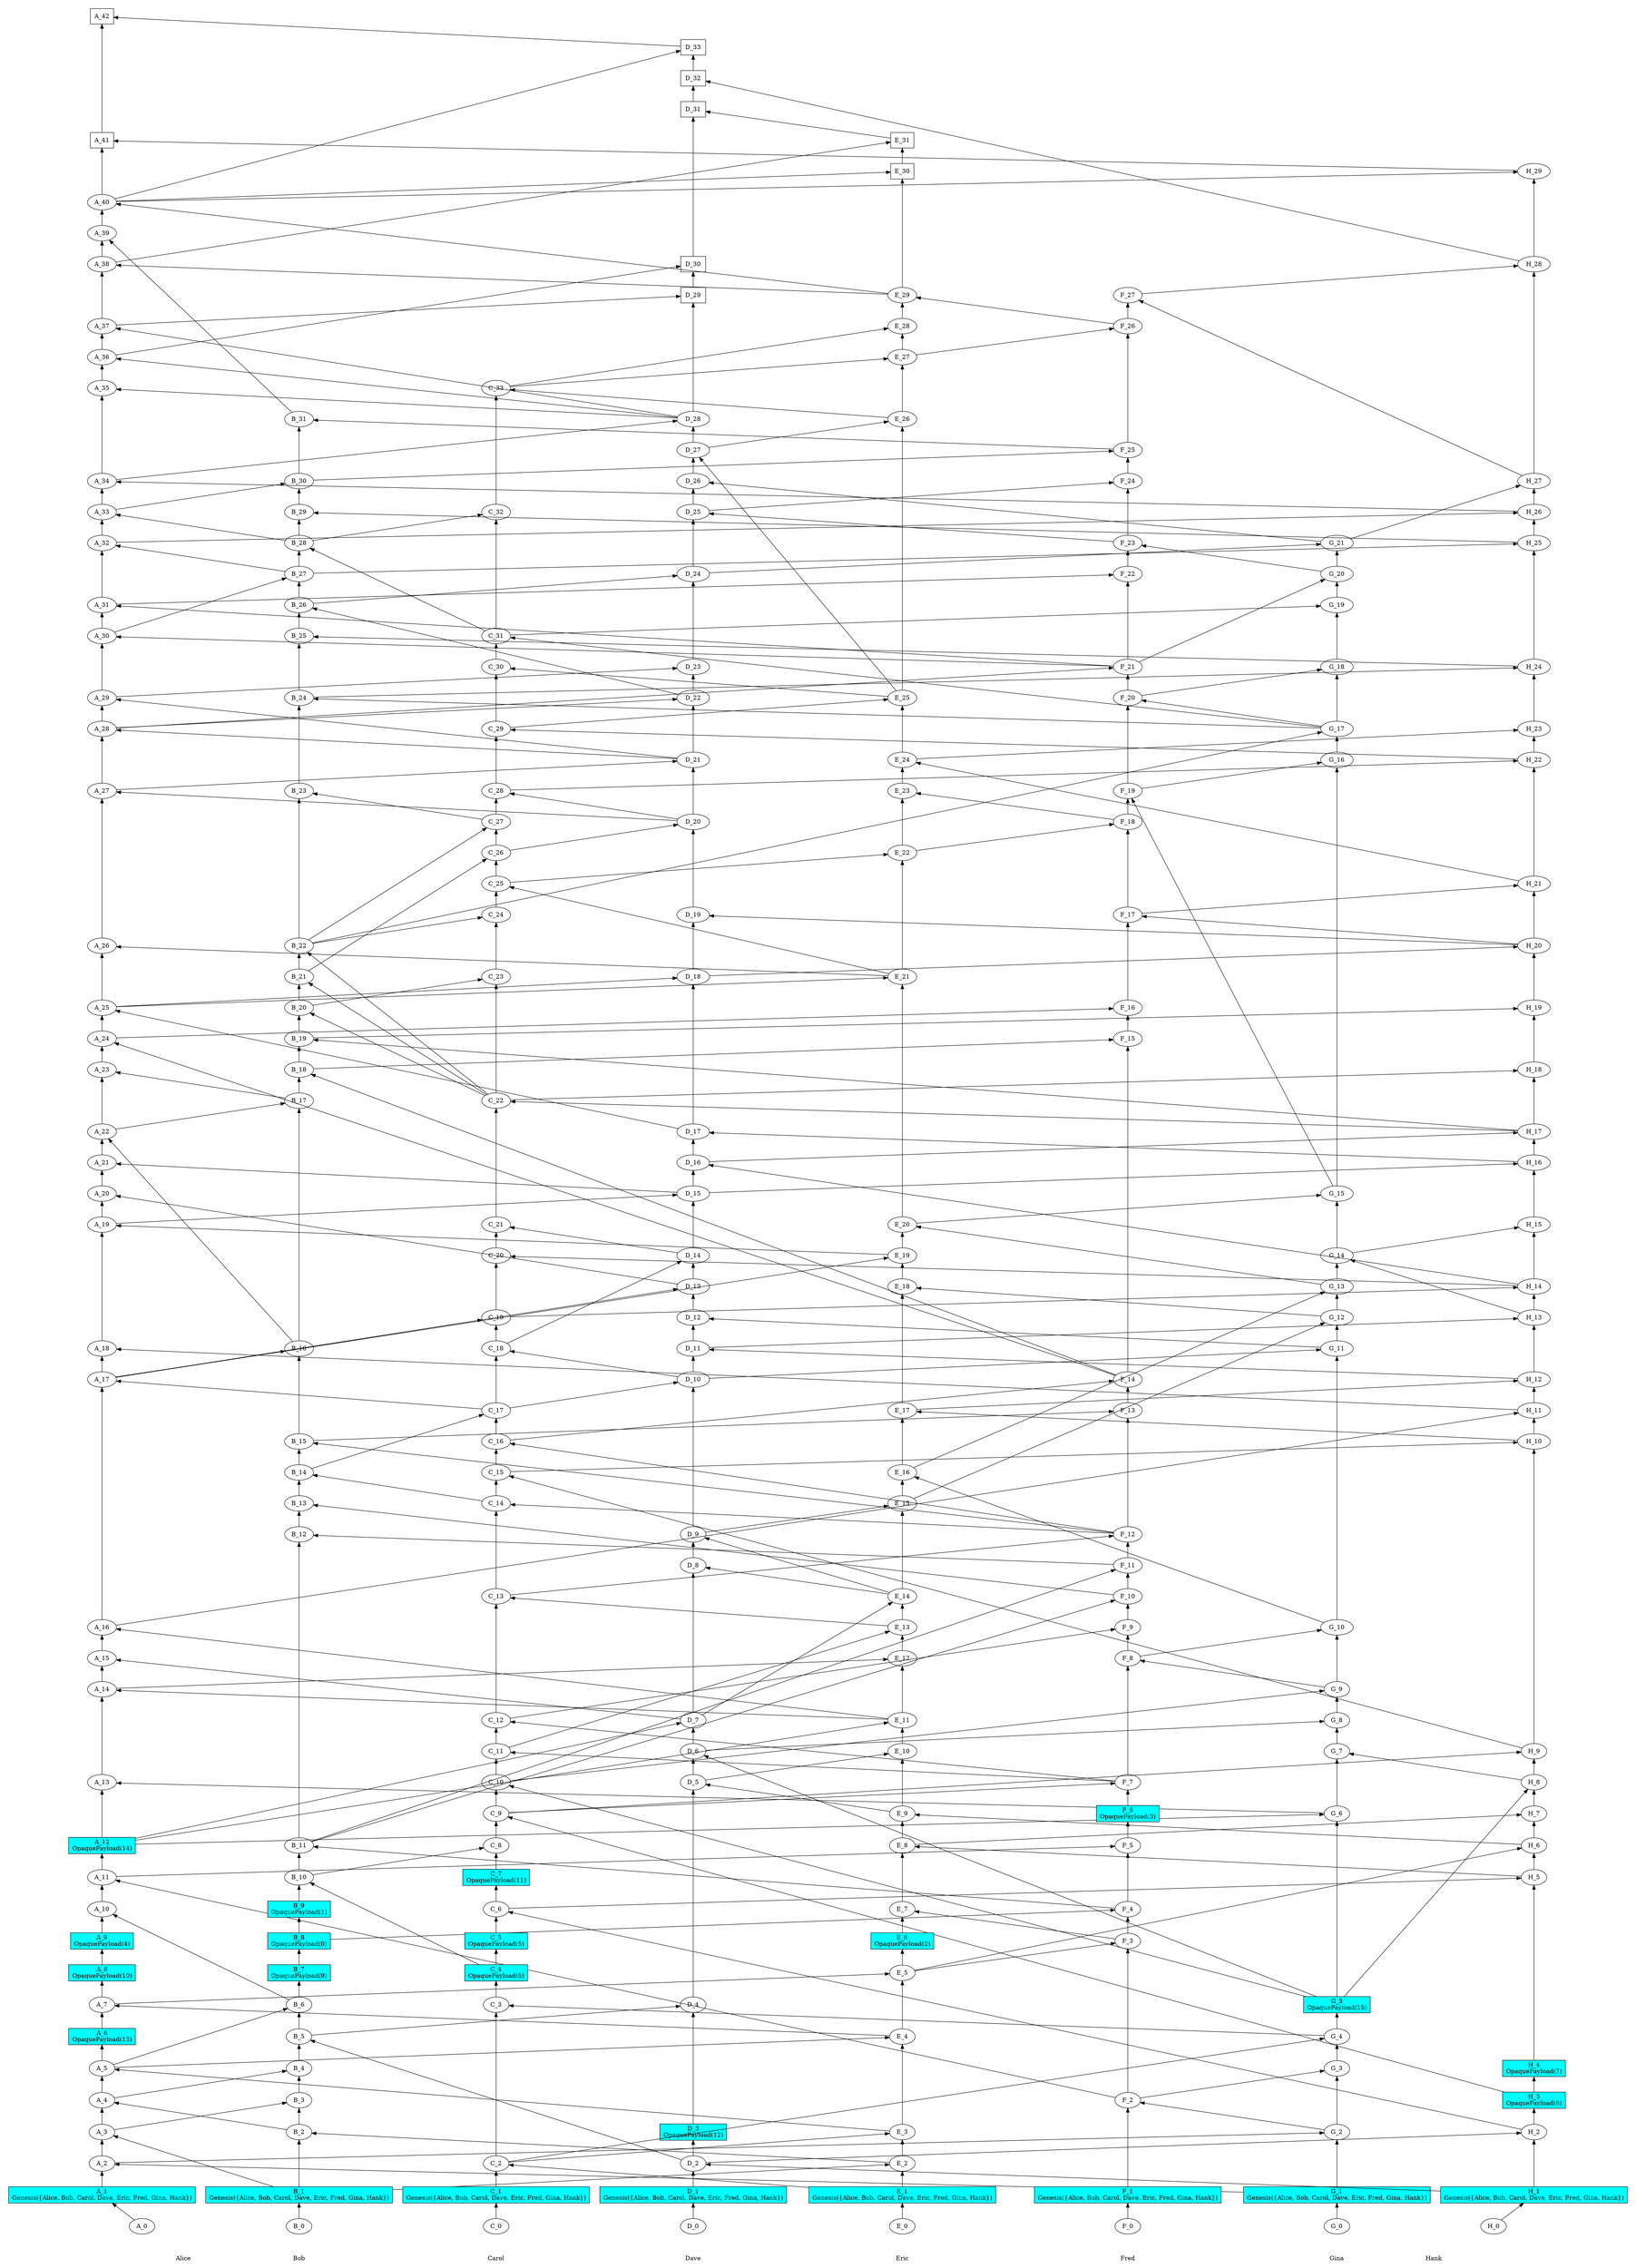 /// our_id: Alice
/// peer_list: {
///   Alice: PeerState(VOTE|SEND|RECV)
///   Bob: PeerState(VOTE|SEND|RECV)
///   Carol: PeerState(VOTE|SEND|RECV)
///   Dave: PeerState(VOTE|SEND|RECV)
///   Eric: PeerState(VOTE|SEND|RECV)
///   Fred: PeerState(VOTE|SEND|RECV)
///   Gina: PeerState(VOTE|SEND|RECV)
///   Hank: PeerState(VOTE|SEND|RECV)
/// }
digraph GossipGraph {
  splines=false
  rankdir=BT

  style=invis
  subgraph cluster_Alice {
    label="Alice"
    "Alice" [style=invis]
    "Alice" -> "A_0" [style=invis]
    "A_0" -> "A_1" [minlen=1]
    "A_1" -> "A_2" [minlen=1]
    "A_2" -> "A_3" [minlen=1]
    "A_3" -> "A_4" [minlen=1]
    "A_4" -> "A_5" [minlen=1]
    "A_5" -> "A_6" [minlen=1]
    "A_6" -> "A_7" [minlen=1]
    "A_7" -> "A_8" [minlen=1]
    "A_8" -> "A_9" [minlen=1]
    "A_9" -> "A_10" [minlen=1]
    "A_10" -> "A_11" [minlen=1]
    "A_11" -> "A_12" [minlen=1]
    "A_12" -> "A_13" [minlen=2]
    "A_13" -> "A_14" [minlen=3]
    "A_14" -> "A_15" [minlen=1]
    "A_15" -> "A_16" [minlen=1]
    "A_16" -> "A_17" [minlen=8]
    "A_17" -> "A_18" [minlen=1]
    "A_18" -> "A_19" [minlen=4]
    "A_19" -> "A_20" [minlen=1]
    "A_20" -> "A_21" [minlen=1]
    "A_21" -> "A_22" [minlen=1]
    "A_22" -> "A_23" [minlen=2]
    "A_23" -> "A_24" [minlen=1]
    "A_24" -> "A_25" [minlen=1]
    "A_25" -> "A_26" [minlen=2]
    "A_26" -> "A_27" [minlen=5]
    "A_27" -> "A_28" [minlen=2]
    "A_28" -> "A_29" [minlen=1]
    "A_29" -> "A_30" [minlen=2]
    "A_30" -> "A_31" [minlen=1]
    "A_31" -> "A_32" [minlen=2]
    "A_32" -> "A_33" [minlen=1]
    "A_33" -> "A_34" [minlen=1]
    "A_34" -> "A_35" [minlen=3]
    "A_35" -> "A_36" [minlen=1]
    "A_36" -> "A_37" [minlen=1]
    "A_37" -> "A_38" [minlen=2]
    "A_38" -> "A_39" [minlen=1]
    "A_39" -> "A_40" [minlen=1]
    "A_40" -> "A_41" [minlen=2]
    "A_41" -> "A_42" [minlen=4]
  }
  "G_1" -> "A_2" [constraint=false]
  "B_1" -> "A_3" [constraint=false]
  "B_2" -> "A_4" [constraint=false]
  "E_3" -> "A_5" [constraint=false]
  "E_4" -> "A_7" [constraint=false]
  "B_6" -> "A_10" [constraint=false]
  "F_2" -> "A_11" [constraint=false]
  "G_6" -> "A_13" [constraint=false]
  "E_11" -> "A_14" [constraint=false]
  "D_7" -> "A_15" [constraint=false]
  "E_11" -> "A_16" [constraint=false]
  "C_17" -> "A_17" [constraint=false]
  "H_11" -> "A_18" [constraint=false]
  "E_19" -> "A_19" [constraint=false]
  "D_13" -> "A_20" [constraint=false]
  "D_15" -> "A_21" [constraint=false]
  "B_16" -> "A_22" [constraint=false]
  "B_17" -> "A_23" [constraint=false]
  "F_14" -> "A_24" [constraint=false]
  "D_17" -> "A_25" [constraint=false]
  "E_21" -> "A_26" [constraint=false]
  "D_20" -> "A_27" [constraint=false]
  "D_21" -> "A_28" [constraint=false]
  "D_21" -> "A_29" [constraint=false]
  "F_21" -> "A_30" [constraint=false]
  "F_21" -> "A_31" [constraint=false]
  "B_27" -> "A_32" [constraint=false]
  "B_28" -> "A_33" [constraint=false]
  "H_26" -> "A_34" [constraint=false]
  "D_28" -> "A_35" [constraint=false]
  "D_28" -> "A_36" [constraint=false]
  "D_28" -> "A_37" [constraint=false]
  "E_29" -> "A_38" [constraint=false]
  "B_31" -> "A_39" [constraint=false]
  "E_29" -> "A_40" [constraint=false]
  "H_29" -> "A_41" [constraint=false]
  "D_33" -> "A_42" [constraint=false]

  style=invis
  subgraph cluster_Bob {
    label="Bob"
    "Bob" [style=invis]
    "Bob" -> "B_0" [style=invis]
    "B_0" -> "B_1" [minlen=1]
    "B_1" -> "B_2" [minlen=2]
    "B_2" -> "B_3" [minlen=1]
    "B_3" -> "B_4" [minlen=1]
    "B_4" -> "B_5" [minlen=1]
    "B_5" -> "B_6" [minlen=1]
    "B_6" -> "B_7" [minlen=1]
    "B_7" -> "B_8" [minlen=1]
    "B_8" -> "B_9" [minlen=1]
    "B_9" -> "B_10" [minlen=1]
    "B_10" -> "B_11" [minlen=1]
    "B_11" -> "B_12" [minlen=10]
    "B_12" -> "B_13" [minlen=1]
    "B_13" -> "B_14" [minlen=1]
    "B_14" -> "B_15" [minlen=1]
    "B_15" -> "B_16" [minlen=3]
    "B_16" -> "B_17" [minlen=8]
    "B_17" -> "B_18" [minlen=1]
    "B_18" -> "B_19" [minlen=1]
    "B_19" -> "B_20" [minlen=1]
    "B_20" -> "B_21" [minlen=1]
    "B_21" -> "B_22" [minlen=1]
    "B_22" -> "B_23" [minlen=5]
    "B_23" -> "B_24" [minlen=3]
    "B_24" -> "B_25" [minlen=2]
    "B_25" -> "B_26" [minlen=1]
    "B_26" -> "B_27" [minlen=1]
    "B_27" -> "B_28" [minlen=1]
    "B_28" -> "B_29" [minlen=1]
    "B_29" -> "B_30" [minlen=1]
    "B_30" -> "B_31" [minlen=2]
  }
  "E_2" -> "B_2" [constraint=false]
  "A_3" -> "B_3" [constraint=false]
  "A_4" -> "B_4" [constraint=false]
  "D_2" -> "B_5" [constraint=false]
  "A_5" -> "B_6" [constraint=false]
  "C_4" -> "B_10" [constraint=false]
  "F_4" -> "B_11" [constraint=false]
  "F_11" -> "B_12" [constraint=false]
  "F_10" -> "B_13" [constraint=false]
  "C_14" -> "B_14" [constraint=false]
  "F_12" -> "B_15" [constraint=false]
  "A_17" -> "B_16" [constraint=false]
  "A_22" -> "B_17" [constraint=false]
  "F_14" -> "B_18" [constraint=false]
  "H_17" -> "B_19" [constraint=false]
  "C_22" -> "B_20" [constraint=false]
  "C_22" -> "B_21" [constraint=false]
  "C_22" -> "B_22" [constraint=false]
  "C_27" -> "B_23" [constraint=false]
  "G_17" -> "B_24" [constraint=false]
  "H_24" -> "B_25" [constraint=false]
  "D_22" -> "B_26" [constraint=false]
  "A_30" -> "B_27" [constraint=false]
  "C_31" -> "B_28" [constraint=false]
  "H_25" -> "B_29" [constraint=false]
  "A_33" -> "B_30" [constraint=false]
  "F_25" -> "B_31" [constraint=false]

  style=invis
  subgraph cluster_Carol {
    label="Carol"
    "Carol" [style=invis]
    "Carol" -> "C_0" [style=invis]
    "C_0" -> "C_1" [minlen=1]
    "C_1" -> "C_2" [minlen=1]
    "C_2" -> "C_3" [minlen=5]
    "C_3" -> "C_4" [minlen=1]
    "C_4" -> "C_5" [minlen=1]
    "C_5" -> "C_6" [minlen=1]
    "C_6" -> "C_7" [minlen=1]
    "C_7" -> "C_8" [minlen=1]
    "C_8" -> "C_9" [minlen=1]
    "C_9" -> "C_10" [minlen=1]
    "C_10" -> "C_11" [minlen=1]
    "C_11" -> "C_12" [minlen=1]
    "C_12" -> "C_13" [minlen=4]
    "C_13" -> "C_14" [minlen=3]
    "C_14" -> "C_15" [minlen=1]
    "C_15" -> "C_16" [minlen=1]
    "C_16" -> "C_17" [minlen=1]
    "C_17" -> "C_18" [minlen=2]
    "C_18" -> "C_19" [minlen=1]
    "C_19" -> "C_20" [minlen=2]
    "C_20" -> "C_21" [minlen=1]
    "C_21" -> "C_22" [minlen=4]
    "C_22" -> "C_23" [minlen=4]
    "C_23" -> "C_24" [minlen=2]
    "C_24" -> "C_25" [minlen=1]
    "C_25" -> "C_26" [minlen=1]
    "C_26" -> "C_27" [minlen=1]
    "C_27" -> "C_28" [minlen=1]
    "C_28" -> "C_29" [minlen=2]
    "C_29" -> "C_30" [minlen=2]
    "C_30" -> "C_31" [minlen=1]
    "C_31" -> "C_32" [minlen=4]
    "C_32" -> "C_33" [minlen=4]
  }
  "E_1" -> "C_2" [constraint=false]
  "G_4" -> "C_3" [constraint=false]
  "H_2" -> "C_6" [constraint=false]
  "B_10" -> "C_8" [constraint=false]
  "H_3" -> "C_9" [constraint=false]
  "G_5" -> "C_10" [constraint=false]
  "F_7" -> "C_11" [constraint=false]
  "F_7" -> "C_12" [constraint=false]
  "E_13" -> "C_13" [constraint=false]
  "F_12" -> "C_14" [constraint=false]
  "H_9" -> "C_15" [constraint=false]
  "F_12" -> "C_16" [constraint=false]
  "B_14" -> "C_17" [constraint=false]
  "D_10" -> "C_18" [constraint=false]
  "A_17" -> "C_19" [constraint=false]
  "H_14" -> "C_20" [constraint=false]
  "D_14" -> "C_21" [constraint=false]
  "H_17" -> "C_22" [constraint=false]
  "B_20" -> "C_23" [constraint=false]
  "B_22" -> "C_24" [constraint=false]
  "E_21" -> "C_25" [constraint=false]
  "B_21" -> "C_26" [constraint=false]
  "B_22" -> "C_27" [constraint=false]
  "D_20" -> "C_28" [constraint=false]
  "H_22" -> "C_29" [constraint=false]
  "E_25" -> "C_30" [constraint=false]
  "G_17" -> "C_31" [constraint=false]
  "B_28" -> "C_32" [constraint=false]
  "E_26" -> "C_33" [constraint=false]

  style=invis
  subgraph cluster_Dave {
    label="Dave"
    "Dave" [style=invis]
    "Dave" -> "D_0" [style=invis]
    "D_0" -> "D_1" [minlen=1]
    "D_1" -> "D_2" [minlen=1]
    "D_2" -> "D_3" [minlen=1]
    "D_3" -> "D_4" [minlen=4]
    "D_4" -> "D_5" [minlen=7]
    "D_5" -> "D_6" [minlen=1]
    "D_6" -> "D_7" [minlen=1]
    "D_7" -> "D_8" [minlen=5]
    "D_8" -> "D_9" [minlen=1]
    "D_9" -> "D_10" [minlen=5]
    "D_10" -> "D_11" [minlen=1]
    "D_11" -> "D_12" [minlen=1]
    "D_12" -> "D_13" [minlen=1]
    "D_13" -> "D_14" [minlen=1]
    "D_14" -> "D_15" [minlen=2]
    "D_15" -> "D_16" [minlen=1]
    "D_16" -> "D_17" [minlen=1]
    "D_17" -> "D_18" [minlen=5]
    "D_18" -> "D_19" [minlen=2]
    "D_19" -> "D_20" [minlen=3]
    "D_20" -> "D_21" [minlen=2]
    "D_21" -> "D_22" [minlen=2]
    "D_22" -> "D_23" [minlen=1]
    "D_23" -> "D_24" [minlen=3]
    "D_24" -> "D_25" [minlen=2]
    "D_25" -> "D_26" [minlen=1]
    "D_26" -> "D_27" [minlen=1]
    "D_27" -> "D_28" [minlen=1]
    "D_28" -> "D_29" [minlen=4]
    "D_29" -> "D_30" [minlen=1]
    "D_30" -> "D_31" [minlen=5]
    "D_31" -> "D_32" [minlen=1]
    "D_32" -> "D_33" [minlen=1]
  }
  "H_1" -> "D_2" [constraint=false]
  "B_5" -> "D_4" [constraint=false]
  "E_9" -> "D_5" [constraint=false]
  "G_5" -> "D_6" [constraint=false]
  "A_12" -> "D_7" [constraint=false]
  "E_14" -> "D_8" [constraint=false]
  "E_14" -> "D_9" [constraint=false]
  "C_17" -> "D_10" [constraint=false]
  "H_12" -> "D_11" [constraint=false]
  "G_11" -> "D_12" [constraint=false]
  "A_17" -> "D_13" [constraint=false]
  "C_18" -> "D_14" [constraint=false]
  "A_19" -> "D_15" [constraint=false]
  "H_14" -> "D_16" [constraint=false]
  "H_16" -> "D_17" [constraint=false]
  "A_25" -> "D_18" [constraint=false]
  "H_20" -> "D_19" [constraint=false]
  "C_26" -> "D_20" [constraint=false]
  "A_27" -> "D_21" [constraint=false]
  "A_28" -> "D_22" [constraint=false]
  "A_29" -> "D_23" [constraint=false]
  "B_26" -> "D_24" [constraint=false]
  "F_23" -> "D_25" [constraint=false]
  "G_21" -> "D_26" [constraint=false]
  "E_25" -> "D_27" [constraint=false]
  "A_34" -> "D_28" [constraint=false]
  "A_37" -> "D_29" [constraint=false]
  "A_36" -> "D_30" [constraint=false]
  "E_31" -> "D_31" [constraint=false]
  "H_28" -> "D_32" [constraint=false]
  "A_40" -> "D_33" [constraint=false]

  style=invis
  subgraph cluster_Eric {
    label="Eric"
    "Eric" [style=invis]
    "Eric" -> "E_0" [style=invis]
    "E_0" -> "E_1" [minlen=1]
    "E_1" -> "E_2" [minlen=1]
    "E_2" -> "E_3" [minlen=1]
    "E_3" -> "E_4" [minlen=3]
    "E_4" -> "E_5" [minlen=2]
    "E_5" -> "E_6" [minlen=1]
    "E_6" -> "E_7" [minlen=1]
    "E_7" -> "E_8" [minlen=2]
    "E_8" -> "E_9" [minlen=1]
    "E_9" -> "E_10" [minlen=2]
    "E_10" -> "E_11" [minlen=1]
    "E_11" -> "E_12" [minlen=2]
    "E_12" -> "E_13" [minlen=1]
    "E_13" -> "E_14" [minlen=1]
    "E_14" -> "E_15" [minlen=3]
    "E_15" -> "E_16" [minlen=1]
    "E_16" -> "E_17" [minlen=2]
    "E_17" -> "E_18" [minlen=4]
    "E_18" -> "E_19" [minlen=1]
    "E_19" -> "E_20" [minlen=1]
    "E_20" -> "E_21" [minlen=8]
    "E_21" -> "E_22" [minlen=4]
    "E_22" -> "E_23" [minlen=2]
    "E_23" -> "E_24" [minlen=1]
    "E_24" -> "E_25" [minlen=2]
    "E_25" -> "E_26" [minlen=9]
    "E_26" -> "E_27" [minlen=2]
    "E_27" -> "E_28" [minlen=1]
    "E_28" -> "E_29" [minlen=1]
    "E_29" -> "E_30" [minlen=4]
    "E_30" -> "E_31" [minlen=1]
  }
  "B_1" -> "E_2" [constraint=false]
  "C_2" -> "E_3" [constraint=false]
  "A_5" -> "E_4" [constraint=false]
  "A_7" -> "E_5" [constraint=false]
  "F_3" -> "E_7" [constraint=false]
  "H_5" -> "E_8" [constraint=false]
  "H_6" -> "E_9" [constraint=false]
  "D_5" -> "E_10" [constraint=false]
  "A_12" -> "E_11" [constraint=false]
  "A_14" -> "E_12" [constraint=false]
  "C_11" -> "E_13" [constraint=false]
  "D_7" -> "E_14" [constraint=false]
  "D_9" -> "E_15" [constraint=false]
  "G_10" -> "E_16" [constraint=false]
  "H_10" -> "E_17" [constraint=false]
  "G_12" -> "E_18" [constraint=false]
  "A_17" -> "E_19" [constraint=false]
  "G_13" -> "E_20" [constraint=false]
  "A_25" -> "E_21" [constraint=false]
  "C_25" -> "E_22" [constraint=false]
  "F_18" -> "E_23" [constraint=false]
  "H_21" -> "E_24" [constraint=false]
  "C_29" -> "E_25" [constraint=false]
  "D_27" -> "E_26" [constraint=false]
  "C_33" -> "E_27" [constraint=false]
  "C_33" -> "E_28" [constraint=false]
  "F_26" -> "E_29" [constraint=false]
  "A_40" -> "E_30" [constraint=false]
  "A_38" -> "E_31" [constraint=false]

  style=invis
  subgraph cluster_Fred {
    label="Fred"
    "Fred" [style=invis]
    "Fred" -> "F_0" [style=invis]
    "F_0" -> "F_1" [minlen=1]
    "F_1" -> "F_2" [minlen=3]
    "F_2" -> "F_3" [minlen=5]
    "F_3" -> "F_4" [minlen=1]
    "F_4" -> "F_5" [minlen=2]
    "F_5" -> "F_6" [minlen=1]
    "F_6" -> "F_7" [minlen=1]
    "F_7" -> "F_8" [minlen=4]
    "F_8" -> "F_9" [minlen=1]
    "F_9" -> "F_10" [minlen=1]
    "F_10" -> "F_11" [minlen=1]
    "F_11" -> "F_12" [minlen=1]
    "F_12" -> "F_13" [minlen=4]
    "F_13" -> "F_14" [minlen=1]
    "F_14" -> "F_15" [minlen=11]
    "F_15" -> "F_16" [minlen=1]
    "F_16" -> "F_17" [minlen=3]
    "F_17" -> "F_18" [minlen=3]
    "F_18" -> "F_19" [minlen=1]
    "F_19" -> "F_20" [minlen=3]
    "F_20" -> "F_21" [minlen=1]
    "F_21" -> "F_22" [minlen=3]
    "F_22" -> "F_23" [minlen=1]
    "F_23" -> "F_24" [minlen=2]
    "F_24" -> "F_25" [minlen=1]
    "F_25" -> "F_26" [minlen=4]
    "F_26" -> "F_27" [minlen=1]
  }
  "G_2" -> "F_2" [constraint=false]
  "E_5" -> "F_3" [constraint=false]
  "B_8" -> "F_4" [constraint=false]
  "A_11" -> "F_5" [constraint=false]
  "C_9" -> "F_7" [constraint=false]
  "G_9" -> "F_8" [constraint=false]
  "C_12" -> "F_9" [constraint=false]
  "B_11" -> "F_10" [constraint=false]
  "B_11" -> "F_11" [constraint=false]
  "C_13" -> "F_12" [constraint=false]
  "B_15" -> "F_13" [constraint=false]
  "C_16" -> "F_14" [constraint=false]
  "B_18" -> "F_15" [constraint=false]
  "A_24" -> "F_16" [constraint=false]
  "H_20" -> "F_17" [constraint=false]
  "E_22" -> "F_18" [constraint=false]
  "G_15" -> "F_19" [constraint=false]
  "G_17" -> "F_20" [constraint=false]
  "A_28" -> "F_21" [constraint=false]
  "A_31" -> "F_22" [constraint=false]
  "G_20" -> "F_23" [constraint=false]
  "D_25" -> "F_24" [constraint=false]
  "B_30" -> "F_25" [constraint=false]
  "E_27" -> "F_26" [constraint=false]
  "H_27" -> "F_27" [constraint=false]

  style=invis
  subgraph cluster_Gina {
    label="Gina"
    "Gina" [style=invis]
    "Gina" -> "G_0" [style=invis]
    "G_0" -> "G_1" [minlen=1]
    "G_1" -> "G_2" [minlen=2]
    "G_2" -> "G_3" [minlen=2]
    "G_3" -> "G_4" [minlen=1]
    "G_4" -> "G_5" [minlen=1]
    "G_5" -> "G_6" [minlen=6]
    "G_6" -> "G_7" [minlen=2]
    "G_7" -> "G_8" [minlen=1]
    "G_8" -> "G_9" [minlen=1]
    "G_9" -> "G_10" [minlen=2]
    "G_10" -> "G_11" [minlen=9]
    "G_11" -> "G_12" [minlen=1]
    "G_12" -> "G_13" [minlen=1]
    "G_13" -> "G_14" [minlen=1]
    "G_14" -> "G_15" [minlen=2]
    "G_15" -> "G_16" [minlen=14]
    "G_16" -> "G_17" [minlen=1]
    "G_17" -> "G_18" [minlen=2]
    "G_18" -> "G_19" [minlen=2]
    "G_19" -> "G_20" [minlen=1]
    "G_20" -> "G_21" [minlen=1]
  }
  "A_2" -> "G_2" [constraint=false]
  "F_2" -> "G_3" [constraint=false]
  "C_2" -> "G_4" [constraint=false]
  "A_12" -> "G_6" [constraint=false]
  "H_8" -> "G_7" [constraint=false]
  "D_6" -> "G_8" [constraint=false]
  "C_10" -> "G_9" [constraint=false]
  "F_8" -> "G_10" [constraint=false]
  "D_10" -> "G_11" [constraint=false]
  "E_15" -> "G_12" [constraint=false]
  "E_16" -> "G_13" [constraint=false]
  "H_13" -> "G_14" [constraint=false]
  "E_20" -> "G_15" [constraint=false]
  "F_19" -> "G_16" [constraint=false]
  "B_22" -> "G_17" [constraint=false]
  "F_20" -> "G_18" [constraint=false]
  "C_31" -> "G_19" [constraint=false]
  "F_21" -> "G_20" [constraint=false]
  "D_24" -> "G_21" [constraint=false]

  style=invis
  subgraph cluster_Hank {
    label="Hank"
    "Hank" [style=invis]
    "Hank" -> "H_0" [style=invis]
    "H_0" -> "H_1" [minlen=1]
    "H_1" -> "H_2" [minlen=2]
    "H_2" -> "H_3" [minlen=1]
    "H_3" -> "H_4" [minlen=1]
    "H_4" -> "H_5" [minlen=6]
    "H_5" -> "H_6" [minlen=1]
    "H_6" -> "H_7" [minlen=1]
    "H_7" -> "H_8" [minlen=1]
    "H_8" -> "H_9" [minlen=1]
    "H_9" -> "H_10" [minlen=10]
    "H_10" -> "H_11" [minlen=1]
    "H_11" -> "H_12" [minlen=1]
    "H_12" -> "H_13" [minlen=2]
    "H_13" -> "H_14" [minlen=1]
    "H_14" -> "H_15" [minlen=2]
    "H_15" -> "H_16" [minlen=2]
    "H_16" -> "H_17" [minlen=1]
    "H_17" -> "H_18" [minlen=2]
    "H_18" -> "H_19" [minlen=2]
    "H_19" -> "H_20" [minlen=2]
    "H_20" -> "H_21" [minlen=2]
    "H_21" -> "H_22" [minlen=4]
    "H_22" -> "H_23" [minlen=1]
    "H_23" -> "H_24" [minlen=2]
    "H_24" -> "H_25" [minlen=4]
    "H_25" -> "H_26" [minlen=1]
    "H_26" -> "H_27" [minlen=1]
    "H_27" -> "H_28" [minlen=7]
    "H_28" -> "H_29" [minlen=3]
  }
  "D_2" -> "H_2" [constraint=false]
  "C_6" -> "H_5" [constraint=false]
  "E_5" -> "H_6" [constraint=false]
  "E_8" -> "H_7" [constraint=false]
  "G_5" -> "H_8" [constraint=false]
  "C_9" -> "H_9" [constraint=false]
  "C_15" -> "H_10" [constraint=false]
  "A_16" -> "H_11" [constraint=false]
  "E_17" -> "H_12" [constraint=false]
  "D_11" -> "H_13" [constraint=false]
  "C_19" -> "H_14" [constraint=false]
  "G_14" -> "H_15" [constraint=false]
  "D_15" -> "H_16" [constraint=false]
  "D_16" -> "H_17" [constraint=false]
  "C_22" -> "H_18" [constraint=false]
  "B_19" -> "H_19" [constraint=false]
  "D_18" -> "H_20" [constraint=false]
  "F_17" -> "H_21" [constraint=false]
  "C_28" -> "H_22" [constraint=false]
  "E_24" -> "H_23" [constraint=false]
  "B_24" -> "H_24" [constraint=false]
  "B_27" -> "H_25" [constraint=false]
  "A_32" -> "H_26" [constraint=false]
  "G_21" -> "H_27" [constraint=false]
  "F_27" -> "H_28" [constraint=false]
  "A_40" -> "H_29" [constraint=false]

  {
    rank=same
    "Alice" [style=filled, color=white]
    "Bob" [style=filled, color=white]
    "Carol" [style=filled, color=white]
    "Dave" [style=filled, color=white]
    "Eric" [style=filled, color=white]
    "Fred" [style=filled, color=white]
    "Gina" [style=filled, color=white]
    "Hank" [style=filled, color=white]
  }
  "Alice" -> "Bob" -> "Carol" -> "Dave" -> "Eric" -> "Fred" -> "Gina" -> "Hank" [style=invis]

/// ===== details of events =====
  "A_0" [fillcolor=white, label=<<table border="0" cellborder="0" cellpadding="0" cellspacing="0">
<tr><td colspan="6">A_0</td></tr>
</table>>]
/// cause: Initial
/// last_ancestors: {Alice: 0}

  "A_1" [style=filled, fillcolor=cyan, shape=rectangle, label=<<table border="0" cellborder="0" cellpadding="0" cellspacing="0">
<tr><td colspan="6">A_1</td></tr>
<tr><td colspan="6">Genesis({Alice, Bob, Carol, Dave, Eric, Fred, Gina, Hank})</td></tr>
</table>>]
/// cause: Observation(Genesis({Alice, Bob, Carol, Dave, Eric, Fred, Gina, Hank}))
/// last_ancestors: {Alice: 1}

  "A_2" [fillcolor=white, label=<<table border="0" cellborder="0" cellpadding="0" cellspacing="0">
<tr><td colspan="6">A_2</td></tr>
</table>>]
/// cause: Request
/// last_ancestors: {Alice: 2, Gina: 1}

  "A_3" [fillcolor=white, label=<<table border="0" cellborder="0" cellpadding="0" cellspacing="0">
<tr><td colspan="6">A_3</td></tr>
</table>>]
/// cause: Request
/// last_ancestors: {Alice: 3, Bob: 1, Gina: 1}

  "A_4" [fillcolor=white, label=<<table border="0" cellborder="0" cellpadding="0" cellspacing="0">
<tr><td colspan="6">A_4</td></tr>
</table>>]
/// cause: Request
/// last_ancestors: {Alice: 4, Bob: 2, Eric: 2, Gina: 1}

  "A_5" [fillcolor=white, label=<<table border="0" cellborder="0" cellpadding="0" cellspacing="0">
<tr><td colspan="6">A_5</td></tr>
</table>>]
/// cause: Request
/// last_ancestors: {Alice: 5, Bob: 2, Carol: 2, Eric: 3, Gina: 1}

  "A_6" [style=filled, fillcolor=cyan, shape=rectangle, label=<<table border="0" cellborder="0" cellpadding="0" cellspacing="0">
<tr><td colspan="6">A_6</td></tr>
<tr><td colspan="6">OpaquePayload(13)</td></tr>
</table>>]
/// cause: Observation(OpaquePayload(13))
/// last_ancestors: {Alice: 6, Bob: 2, Carol: 2, Eric: 3, Gina: 1}

  "A_7" [fillcolor=white, label=<<table border="0" cellborder="0" cellpadding="0" cellspacing="0">
<tr><td colspan="6">A_7</td></tr>
</table>>]
/// cause: Request
/// last_ancestors: {Alice: 7, Bob: 2, Carol: 2, Eric: 4, Gina: 1}

  "A_8" [style=filled, fillcolor=cyan, shape=rectangle, label=<<table border="0" cellborder="0" cellpadding="0" cellspacing="0">
<tr><td colspan="6">A_8</td></tr>
<tr><td colspan="6">OpaquePayload(10)</td></tr>
</table>>]
/// cause: Observation(OpaquePayload(10))
/// last_ancestors: {Alice: 8, Bob: 2, Carol: 2, Eric: 4, Gina: 1}

  "A_9" [style=filled, fillcolor=cyan, shape=rectangle, label=<<table border="0" cellborder="0" cellpadding="0" cellspacing="0">
<tr><td colspan="6">A_9</td></tr>
<tr><td colspan="6">OpaquePayload(4)</td></tr>
</table>>]
/// cause: Observation(OpaquePayload(4))
/// last_ancestors: {Alice: 9, Bob: 2, Carol: 2, Eric: 4, Gina: 1}

  "A_10" [fillcolor=white, label=<<table border="0" cellborder="0" cellpadding="0" cellspacing="0">
<tr><td colspan="6">A_10</td></tr>
</table>>]
/// cause: Response
/// last_ancestors: {Alice: 10, Bob: 6, Carol: 2, Dave: 2, Eric: 4, Gina: 1, Hank: 1}

  "A_11" [fillcolor=white, label=<<table border="0" cellborder="0" cellpadding="0" cellspacing="0">
<tr><td colspan="6">A_11</td></tr>
</table>>]
/// cause: Request
/// last_ancestors: {Alice: 11, Bob: 6, Carol: 2, Dave: 2, Eric: 4, Fred: 2, Gina: 2, Hank: 1}

  "A_12" [style=filled, fillcolor=cyan, shape=rectangle, label=<<table border="0" cellborder="0" cellpadding="0" cellspacing="0">
<tr><td colspan="6">A_12</td></tr>
<tr><td colspan="6">OpaquePayload(14)</td></tr>
</table>>]
/// cause: Observation(OpaquePayload(14))
/// last_ancestors: {Alice: 12, Bob: 6, Carol: 2, Dave: 2, Eric: 4, Fred: 2, Gina: 2, Hank: 1}

  "A_13" [fillcolor=white, label=<<table border="0" cellborder="0" cellpadding="0" cellspacing="0">
<tr><td colspan="6">A_13</td></tr>
</table>>]
/// cause: Response
/// last_ancestors: {Alice: 13, Bob: 6, Carol: 2, Dave: 2, Eric: 4, Fred: 2, Gina: 6, Hank: 1}

  "A_14" [fillcolor=white, label=<<table border="0" cellborder="0" cellpadding="0" cellspacing="0">
<tr><td colspan="6">A_14</td></tr>
</table>>]
/// cause: Request
/// last_ancestors: {Alice: 14, Bob: 6, Carol: 6, Dave: 5, Eric: 11, Fred: 3, Gina: 6, Hank: 6}

  "A_15" [fillcolor=white, label=<<table border="0" cellborder="0" cellpadding="0" cellspacing="0">
<tr><td colspan="6">A_15</td></tr>
</table>>]
/// cause: Response
/// last_ancestors: {Alice: 15, Bob: 6, Carol: 6, Dave: 7, Eric: 11, Fred: 3, Gina: 6, Hank: 6}

  "A_16" [fillcolor=white, label=<<table border="0" cellborder="0" cellpadding="0" cellspacing="0">
<tr><td colspan="6">A_16</td></tr>
</table>>]
/// cause: Response
/// last_ancestors: {Alice: 16, Bob: 6, Carol: 6, Dave: 7, Eric: 11, Fred: 3, Gina: 6, Hank: 6}

  "A_17" [fillcolor=white, label=<<table border="0" cellborder="0" cellpadding="0" cellspacing="0">
<tr><td colspan="6">A_17</td></tr>
</table>>]
/// cause: Request
/// last_ancestors: {Alice: 17, Bob: 14, Carol: 17, Dave: 7, Eric: 13, Fred: 12, Gina: 9, Hank: 9}

  "A_18" [fillcolor=white, label=<<table border="0" cellborder="0" cellpadding="0" cellspacing="0">
<tr><td colspan="6">A_18</td></tr>
</table>>]
/// cause: Response
/// last_ancestors: {Alice: 18, Bob: 14, Carol: 17, Dave: 7, Eric: 13, Fred: 12, Gina: 9, Hank: 11}

  "A_19" [fillcolor=white, label=<<table border="0" cellborder="0" cellpadding="0" cellspacing="0">
<tr><td colspan="6">A_19</td></tr>
</table>>]
/// cause: Response
/// last_ancestors: {Alice: 19, Bob: 14, Carol: 17, Dave: 10, Eric: 19, Fred: 12, Gina: 12, Hank: 11}

  "A_20" [fillcolor=white, label=<<table border="0" cellborder="0" cellpadding="0" cellspacing="0">
<tr><td colspan="6">A_20</td></tr>
</table>>]
/// cause: Response
/// last_ancestors: {Alice: 20, Bob: 14, Carol: 17, Dave: 13, Eric: 19, Fred: 12, Gina: 12, Hank: 12}

  "A_21" [fillcolor=white, label=<<table border="0" cellborder="0" cellpadding="0" cellspacing="0">
<tr><td colspan="6">A_21</td></tr>
</table>>]
/// cause: Response
/// last_ancestors: {Alice: 21, Bob: 14, Carol: 18, Dave: 15, Eric: 19, Fred: 12, Gina: 12, Hank: 12}

  "A_22" [fillcolor=white, label=<<table border="0" cellborder="0" cellpadding="0" cellspacing="0">
<tr><td colspan="6">A_22</td></tr>
</table>>]
/// cause: Response
/// last_ancestors: {Alice: 22, Bob: 16, Carol: 18, Dave: 15, Eric: 19, Fred: 12, Gina: 12, Hank: 12}

  "A_23" [fillcolor=white, label=<<table border="0" cellborder="0" cellpadding="0" cellspacing="0">
<tr><td colspan="6">A_23</td></tr>
</table>>]
/// cause: Response
/// last_ancestors: {Alice: 23, Bob: 17, Carol: 18, Dave: 15, Eric: 19, Fred: 12, Gina: 12, Hank: 12}

  "A_24" [fillcolor=white, label=<<table border="0" cellborder="0" cellpadding="0" cellspacing="0">
<tr><td colspan="6">A_24</td></tr>
</table>>]
/// cause: Request
/// last_ancestors: {Alice: 24, Bob: 17, Carol: 18, Dave: 15, Eric: 19, Fred: 14, Gina: 12, Hank: 12}

  "A_25" [fillcolor=white, label=<<table border="0" cellborder="0" cellpadding="0" cellspacing="0">
<tr><td colspan="6">A_25</td></tr>
</table>>]
/// cause: Request
/// last_ancestors: {Alice: 25, Bob: 17, Carol: 19, Dave: 17, Eric: 19, Fred: 14, Gina: 14, Hank: 16}

  "A_26" [fillcolor=white, label=<<table border="0" cellborder="0" cellpadding="0" cellspacing="0">
<tr><td colspan="6">A_26</td></tr>
</table>>]
/// cause: Response
/// last_ancestors: {Alice: 26, Bob: 17, Carol: 19, Dave: 17, Eric: 21, Fred: 14, Gina: 14, Hank: 16}

  "A_27" [fillcolor=white, label=<<table border="0" cellborder="0" cellpadding="0" cellspacing="0">
<tr><td colspan="6">A_27</td></tr>
</table>>]
/// cause: Request
/// last_ancestors: {Alice: 27, Bob: 22, Carol: 26, Dave: 20, Eric: 21, Fred: 14, Gina: 14, Hank: 20}

  "A_28" [fillcolor=white, label=<<table border="0" cellborder="0" cellpadding="0" cellspacing="0">
<tr><td colspan="6">A_28</td></tr>
</table>>]
/// cause: Request
/// last_ancestors: {Alice: 28, Bob: 22, Carol: 26, Dave: 21, Eric: 21, Fred: 14, Gina: 14, Hank: 20}

  "A_29" [fillcolor=white, label=<<table border="0" cellborder="0" cellpadding="0" cellspacing="0">
<tr><td colspan="6">A_29</td></tr>
</table>>]
/// cause: Request
/// last_ancestors: {Alice: 29, Bob: 22, Carol: 26, Dave: 21, Eric: 21, Fred: 14, Gina: 14, Hank: 20}

  "A_30" [fillcolor=white, label=<<table border="0" cellborder="0" cellpadding="0" cellspacing="0">
<tr><td colspan="6">A_30</td></tr>
</table>>]
/// cause: Response
/// last_ancestors: {Alice: 30, Bob: 22, Carol: 26, Dave: 21, Eric: 22, Fred: 21, Gina: 17, Hank: 20}

  "A_31" [fillcolor=white, label=<<table border="0" cellborder="0" cellpadding="0" cellspacing="0">
<tr><td colspan="6">A_31</td></tr>
</table>>]
/// cause: Request
/// last_ancestors: {Alice: 31, Bob: 22, Carol: 26, Dave: 21, Eric: 22, Fred: 21, Gina: 17, Hank: 20}

  "A_32" [fillcolor=white, label=<<table border="0" cellborder="0" cellpadding="0" cellspacing="0">
<tr><td colspan="6">A_32</td></tr>
</table>>]
/// cause: Response
/// last_ancestors: {Alice: 32, Bob: 27, Carol: 28, Dave: 22, Eric: 24, Fred: 21, Gina: 17, Hank: 24}

  "A_33" [fillcolor=white, label=<<table border="0" cellborder="0" cellpadding="0" cellspacing="0">
<tr><td colspan="6">A_33</td></tr>
</table>>]
/// cause: Request
/// last_ancestors: {Alice: 33, Bob: 28, Carol: 31, Dave: 22, Eric: 25, Fred: 21, Gina: 17, Hank: 24}

  "A_34" [fillcolor=white, label=<<table border="0" cellborder="0" cellpadding="0" cellspacing="0">
<tr><td colspan="6">A_34</td></tr>
</table>>]
/// cause: Response
/// last_ancestors: {Alice: 34, Bob: 28, Carol: 31, Dave: 22, Eric: 25, Fred: 21, Gina: 17, Hank: 26}

  "A_35" [fillcolor=white, label=<<table border="0" cellborder="0" cellpadding="0" cellspacing="0">
<tr><td colspan="6">A_35</td></tr>
</table>>]
/// cause: Response
/// last_ancestors: {Alice: 35, Bob: 28, Carol: 31, Dave: 28, Eric: 25, Fred: 23, Gina: 21, Hank: 26}

  "A_36" [fillcolor=white, label=<<table border="0" cellborder="0" cellpadding="0" cellspacing="0">
<tr><td colspan="6">A_36</td></tr>
</table>>]
/// cause: Request
/// last_ancestors: {Alice: 36, Bob: 28, Carol: 31, Dave: 28, Eric: 25, Fred: 23, Gina: 21, Hank: 26}

  "A_37" [fillcolor=white, label=<<table border="0" cellborder="0" cellpadding="0" cellspacing="0">
<tr><td colspan="6">A_37</td></tr>
</table>>]
/// cause: Request
/// last_ancestors: {Alice: 37, Bob: 28, Carol: 31, Dave: 28, Eric: 25, Fred: 23, Gina: 21, Hank: 26}

  "A_38" [fillcolor=white, label=<<table border="0" cellborder="0" cellpadding="0" cellspacing="0">
<tr><td colspan="6">A_38</td></tr>
</table>>]
/// cause: Request
/// last_ancestors: {Alice: 38, Bob: 30, Carol: 33, Dave: 28, Eric: 29, Fred: 26, Gina: 21, Hank: 26}

  "A_39" [fillcolor=white, label=<<table border="0" cellborder="0" cellpadding="0" cellspacing="0">
<tr><td colspan="6">A_39</td></tr>
</table>>]
/// cause: Request
/// last_ancestors: {Alice: 39, Bob: 31, Carol: 33, Dave: 28, Eric: 29, Fred: 26, Gina: 21, Hank: 26}

  "A_40" [fillcolor=white, label=<<table border="0" cellborder="0" cellpadding="0" cellspacing="0">
<tr><td colspan="6">A_40</td></tr>
</table>>]
/// cause: Request
/// last_ancestors: {Alice: 40, Bob: 31, Carol: 33, Dave: 28, Eric: 29, Fred: 26, Gina: 21, Hank: 26}

  "A_41" [fillcolor=white, shape=rectangle, label=<<table border="0" cellborder="0" cellpadding="0" cellspacing="0">
<tr><td colspan="6">A_41</td></tr>
</table>>]
/// cause: Response
/// last_ancestors: {Alice: 41, Bob: 31, Carol: 33, Dave: 28, Eric: 29, Fred: 27, Gina: 21, Hank: 29}

  "A_42" [fillcolor=white, shape=rectangle, label=<<table border="0" cellborder="0" cellpadding="0" cellspacing="0">
<tr><td colspan="6">A_42</td></tr>
</table>>]
/// cause: Response
/// last_ancestors: {Alice: 42, Bob: 31, Carol: 33, Dave: 33, Eric: 31, Fred: 27, Gina: 21, Hank: 29}

  "B_0" [fillcolor=white, label=<<table border="0" cellborder="0" cellpadding="0" cellspacing="0">
<tr><td colspan="6">B_0</td></tr>
</table>>]
/// cause: Initial
/// last_ancestors: {Bob: 0}

  "B_1" [style=filled, fillcolor=cyan, shape=rectangle, label=<<table border="0" cellborder="0" cellpadding="0" cellspacing="0">
<tr><td colspan="6">B_1</td></tr>
<tr><td colspan="6">Genesis({Alice, Bob, Carol, Dave, Eric, Fred, Gina, Hank})</td></tr>
</table>>]
/// cause: Observation(Genesis({Alice, Bob, Carol, Dave, Eric, Fred, Gina, Hank}))
/// last_ancestors: {Bob: 1}

  "B_2" [fillcolor=white, label=<<table border="0" cellborder="0" cellpadding="0" cellspacing="0">
<tr><td colspan="6">B_2</td></tr>
</table>>]
/// cause: Response
/// last_ancestors: {Bob: 2, Eric: 2}

  "B_3" [fillcolor=white, label=<<table border="0" cellborder="0" cellpadding="0" cellspacing="0">
<tr><td colspan="6">B_3</td></tr>
</table>>]
/// cause: Response
/// last_ancestors: {Alice: 3, Bob: 3, Eric: 2, Gina: 1}

  "B_4" [fillcolor=white, label=<<table border="0" cellborder="0" cellpadding="0" cellspacing="0">
<tr><td colspan="6">B_4</td></tr>
</table>>]
/// cause: Response
/// last_ancestors: {Alice: 4, Bob: 4, Eric: 2, Gina: 1}

  "B_5" [fillcolor=white, label=<<table border="0" cellborder="0" cellpadding="0" cellspacing="0">
<tr><td colspan="6">B_5</td></tr>
</table>>]
/// cause: Request
/// last_ancestors: {Alice: 4, Bob: 5, Dave: 2, Eric: 2, Gina: 1, Hank: 1}

  "B_6" [fillcolor=white, label=<<table border="0" cellborder="0" cellpadding="0" cellspacing="0">
<tr><td colspan="6">B_6</td></tr>
</table>>]
/// cause: Request
/// last_ancestors: {Alice: 5, Bob: 6, Carol: 2, Dave: 2, Eric: 3, Gina: 1, Hank: 1}

  "B_7" [style=filled, fillcolor=cyan, shape=rectangle, label=<<table border="0" cellborder="0" cellpadding="0" cellspacing="0">
<tr><td colspan="6">B_7</td></tr>
<tr><td colspan="6">OpaquePayload(9)</td></tr>
</table>>]
/// cause: Observation(OpaquePayload(9))
/// last_ancestors: {Alice: 5, Bob: 7, Carol: 2, Dave: 2, Eric: 3, Gina: 1, Hank: 1}

  "B_8" [style=filled, fillcolor=cyan, shape=rectangle, label=<<table border="0" cellborder="0" cellpadding="0" cellspacing="0">
<tr><td colspan="6">B_8</td></tr>
<tr><td colspan="6">OpaquePayload(0)</td></tr>
</table>>]
/// cause: Observation(OpaquePayload(0))
/// last_ancestors: {Alice: 5, Bob: 8, Carol: 2, Dave: 2, Eric: 3, Gina: 1, Hank: 1}

  "B_9" [style=filled, fillcolor=cyan, shape=rectangle, label=<<table border="0" cellborder="0" cellpadding="0" cellspacing="0">
<tr><td colspan="6">B_9</td></tr>
<tr><td colspan="6">OpaquePayload(1)</td></tr>
</table>>]
/// cause: Observation(OpaquePayload(1))
/// last_ancestors: {Alice: 5, Bob: 9, Carol: 2, Dave: 2, Eric: 3, Gina: 1, Hank: 1}

  "B_10" [fillcolor=white, label=<<table border="0" cellborder="0" cellpadding="0" cellspacing="0">
<tr><td colspan="6">B_10</td></tr>
</table>>]
/// cause: Request
/// last_ancestors: {Alice: 5, Bob: 10, Carol: 4, Dave: 2, Eric: 3, Fred: 2, Gina: 4, Hank: 1}

  "B_11" [fillcolor=white, label=<<table border="0" cellborder="0" cellpadding="0" cellspacing="0">
<tr><td colspan="6">B_11</td></tr>
</table>>]
/// cause: Response
/// last_ancestors: {Alice: 7, Bob: 11, Carol: 4, Dave: 2, Eric: 5, Fred: 4, Gina: 4, Hank: 1}

  "B_12" [fillcolor=white, label=<<table border="0" cellborder="0" cellpadding="0" cellspacing="0">
<tr><td colspan="6">B_12</td></tr>
</table>>]
/// cause: Response
/// last_ancestors: {Alice: 12, Bob: 12, Carol: 12, Dave: 6, Eric: 9, Fred: 11, Gina: 9, Hank: 8}

  "B_13" [fillcolor=white, label=<<table border="0" cellborder="0" cellpadding="0" cellspacing="0">
<tr><td colspan="6">B_13</td></tr>
</table>>]
/// cause: Response
/// last_ancestors: {Alice: 12, Bob: 13, Carol: 12, Dave: 6, Eric: 9, Fred: 11, Gina: 9, Hank: 8}

  "B_14" [fillcolor=white, label=<<table border="0" cellborder="0" cellpadding="0" cellspacing="0">
<tr><td colspan="6">B_14</td></tr>
</table>>]
/// cause: Request
/// last_ancestors: {Alice: 14, Bob: 14, Carol: 14, Dave: 6, Eric: 13, Fred: 12, Gina: 9, Hank: 8}

  "B_15" [fillcolor=white, label=<<table border="0" cellborder="0" cellpadding="0" cellspacing="0">
<tr><td colspan="6">B_15</td></tr>
</table>>]
/// cause: Request
/// last_ancestors: {Alice: 14, Bob: 15, Carol: 14, Dave: 6, Eric: 13, Fred: 12, Gina: 9, Hank: 8}

  "B_16" [fillcolor=white, label=<<table border="0" cellborder="0" cellpadding="0" cellspacing="0">
<tr><td colspan="6">B_16</td></tr>
</table>>]
/// cause: Request
/// last_ancestors: {Alice: 17, Bob: 16, Carol: 17, Dave: 7, Eric: 13, Fred: 12, Gina: 9, Hank: 9}

  "B_17" [fillcolor=white, label=<<table border="0" cellborder="0" cellpadding="0" cellspacing="0">
<tr><td colspan="6">B_17</td></tr>
</table>>]
/// cause: Request
/// last_ancestors: {Alice: 22, Bob: 17, Carol: 18, Dave: 15, Eric: 19, Fred: 12, Gina: 12, Hank: 12}

  "B_18" [fillcolor=white, label=<<table border="0" cellborder="0" cellpadding="0" cellspacing="0">
<tr><td colspan="6">B_18</td></tr>
</table>>]
/// cause: Request
/// last_ancestors: {Alice: 22, Bob: 18, Carol: 18, Dave: 15, Eric: 19, Fred: 14, Gina: 12, Hank: 12}

  "B_19" [fillcolor=white, label=<<table border="0" cellborder="0" cellpadding="0" cellspacing="0">
<tr><td colspan="6">B_19</td></tr>
</table>>]
/// cause: Request
/// last_ancestors: {Alice: 22, Bob: 19, Carol: 19, Dave: 16, Eric: 19, Fred: 14, Gina: 14, Hank: 17}

  "B_20" [fillcolor=white, label=<<table border="0" cellborder="0" cellpadding="0" cellspacing="0">
<tr><td colspan="6">B_20</td></tr>
</table>>]
/// cause: Request
/// last_ancestors: {Alice: 22, Bob: 20, Carol: 22, Dave: 16, Eric: 19, Fred: 14, Gina: 14, Hank: 17}

  "B_21" [fillcolor=white, label=<<table border="0" cellborder="0" cellpadding="0" cellspacing="0">
<tr><td colspan="6">B_21</td></tr>
</table>>]
/// cause: Request
/// last_ancestors: {Alice: 22, Bob: 21, Carol: 22, Dave: 16, Eric: 19, Fred: 14, Gina: 14, Hank: 17}

  "B_22" [fillcolor=white, label=<<table border="0" cellborder="0" cellpadding="0" cellspacing="0">
<tr><td colspan="6">B_22</td></tr>
</table>>]
/// cause: Request
/// last_ancestors: {Alice: 22, Bob: 22, Carol: 22, Dave: 16, Eric: 19, Fred: 14, Gina: 14, Hank: 17}

  "B_23" [fillcolor=white, label=<<table border="0" cellborder="0" cellpadding="0" cellspacing="0">
<tr><td colspan="6">B_23</td></tr>
</table>>]
/// cause: Response
/// last_ancestors: {Alice: 25, Bob: 23, Carol: 27, Dave: 17, Eric: 21, Fred: 14, Gina: 14, Hank: 17}

  "B_24" [fillcolor=white, label=<<table border="0" cellborder="0" cellpadding="0" cellspacing="0">
<tr><td colspan="6">B_24</td></tr>
</table>>]
/// cause: Response
/// last_ancestors: {Alice: 25, Bob: 24, Carol: 27, Dave: 18, Eric: 22, Fred: 19, Gina: 17, Hank: 20}

  "B_25" [fillcolor=white, label=<<table border="0" cellborder="0" cellpadding="0" cellspacing="0">
<tr><td colspan="6">B_25</td></tr>
</table>>]
/// cause: Response
/// last_ancestors: {Alice: 25, Bob: 25, Carol: 28, Dave: 20, Eric: 24, Fred: 19, Gina: 17, Hank: 24}

  "B_26" [fillcolor=white, label=<<table border="0" cellborder="0" cellpadding="0" cellspacing="0">
<tr><td colspan="6">B_26</td></tr>
</table>>]
/// cause: Request
/// last_ancestors: {Alice: 28, Bob: 26, Carol: 28, Dave: 22, Eric: 24, Fred: 19, Gina: 17, Hank: 24}

  "B_27" [fillcolor=white, label=<<table border="0" cellborder="0" cellpadding="0" cellspacing="0">
<tr><td colspan="6">B_27</td></tr>
</table>>]
/// cause: Request
/// last_ancestors: {Alice: 30, Bob: 27, Carol: 28, Dave: 22, Eric: 24, Fred: 21, Gina: 17, Hank: 24}

  "B_28" [fillcolor=white, label=<<table border="0" cellborder="0" cellpadding="0" cellspacing="0">
<tr><td colspan="6">B_28</td></tr>
</table>>]
/// cause: Request
/// last_ancestors: {Alice: 30, Bob: 28, Carol: 31, Dave: 22, Eric: 25, Fred: 21, Gina: 17, Hank: 24}

  "B_29" [fillcolor=white, label=<<table border="0" cellborder="0" cellpadding="0" cellspacing="0">
<tr><td colspan="6">B_29</td></tr>
</table>>]
/// cause: Response
/// last_ancestors: {Alice: 30, Bob: 29, Carol: 31, Dave: 22, Eric: 25, Fred: 21, Gina: 17, Hank: 25}

  "B_30" [fillcolor=white, label=<<table border="0" cellborder="0" cellpadding="0" cellspacing="0">
<tr><td colspan="6">B_30</td></tr>
</table>>]
/// cause: Response
/// last_ancestors: {Alice: 33, Bob: 30, Carol: 31, Dave: 22, Eric: 25, Fred: 21, Gina: 17, Hank: 25}

  "B_31" [fillcolor=white, label=<<table border="0" cellborder="0" cellpadding="0" cellspacing="0">
<tr><td colspan="6">B_31</td></tr>
</table>>]
/// cause: Response
/// last_ancestors: {Alice: 33, Bob: 31, Carol: 31, Dave: 25, Eric: 25, Fred: 25, Gina: 20, Hank: 25}

  "C_0" [fillcolor=white, label=<<table border="0" cellborder="0" cellpadding="0" cellspacing="0">
<tr><td colspan="6">C_0</td></tr>
</table>>]
/// cause: Initial
/// last_ancestors: {Carol: 0}

  "C_1" [style=filled, fillcolor=cyan, shape=rectangle, label=<<table border="0" cellborder="0" cellpadding="0" cellspacing="0">
<tr><td colspan="6">C_1</td></tr>
<tr><td colspan="6">Genesis({Alice, Bob, Carol, Dave, Eric, Fred, Gina, Hank})</td></tr>
</table>>]
/// cause: Observation(Genesis({Alice, Bob, Carol, Dave, Eric, Fred, Gina, Hank}))
/// last_ancestors: {Carol: 1}

  "C_2" [fillcolor=white, label=<<table border="0" cellborder="0" cellpadding="0" cellspacing="0">
<tr><td colspan="6">C_2</td></tr>
</table>>]
/// cause: Request
/// last_ancestors: {Carol: 2, Eric: 1}

  "C_3" [fillcolor=white, label=<<table border="0" cellborder="0" cellpadding="0" cellspacing="0">
<tr><td colspan="6">C_3</td></tr>
</table>>]
/// cause: Response
/// last_ancestors: {Alice: 2, Carol: 3, Eric: 1, Fred: 2, Gina: 4}

  "C_4" [style=filled, fillcolor=cyan, shape=rectangle, label=<<table border="0" cellborder="0" cellpadding="0" cellspacing="0">
<tr><td colspan="6">C_4</td></tr>
<tr><td colspan="6">OpaquePayload(6)</td></tr>
</table>>]
/// cause: Observation(OpaquePayload(6))
/// last_ancestors: {Alice: 2, Carol: 4, Eric: 1, Fred: 2, Gina: 4}

  "C_5" [style=filled, fillcolor=cyan, shape=rectangle, label=<<table border="0" cellborder="0" cellpadding="0" cellspacing="0">
<tr><td colspan="6">C_5</td></tr>
<tr><td colspan="6">OpaquePayload(5)</td></tr>
</table>>]
/// cause: Observation(OpaquePayload(5))
/// last_ancestors: {Alice: 2, Carol: 5, Eric: 1, Fred: 2, Gina: 4}

  "C_6" [fillcolor=white, label=<<table border="0" cellborder="0" cellpadding="0" cellspacing="0">
<tr><td colspan="6">C_6</td></tr>
</table>>]
/// cause: Request
/// last_ancestors: {Alice: 2, Carol: 6, Dave: 2, Eric: 1, Fred: 2, Gina: 4, Hank: 2}

  "C_7" [style=filled, fillcolor=cyan, shape=rectangle, label=<<table border="0" cellborder="0" cellpadding="0" cellspacing="0">
<tr><td colspan="6">C_7</td></tr>
<tr><td colspan="6">OpaquePayload(11)</td></tr>
</table>>]
/// cause: Observation(OpaquePayload(11))
/// last_ancestors: {Alice: 2, Carol: 7, Dave: 2, Eric: 1, Fred: 2, Gina: 4, Hank: 2}

  "C_8" [fillcolor=white, label=<<table border="0" cellborder="0" cellpadding="0" cellspacing="0">
<tr><td colspan="6">C_8</td></tr>
</table>>]
/// cause: Response
/// last_ancestors: {Alice: 5, Bob: 10, Carol: 8, Dave: 2, Eric: 3, Fred: 2, Gina: 4, Hank: 2}

  "C_9" [fillcolor=white, label=<<table border="0" cellborder="0" cellpadding="0" cellspacing="0">
<tr><td colspan="6">C_9</td></tr>
</table>>]
/// cause: Request
/// last_ancestors: {Alice: 5, Bob: 10, Carol: 9, Dave: 2, Eric: 3, Fred: 2, Gina: 4, Hank: 3}

  "C_10" [fillcolor=white, label=<<table border="0" cellborder="0" cellpadding="0" cellspacing="0">
<tr><td colspan="6">C_10</td></tr>
</table>>]
/// cause: Request
/// last_ancestors: {Alice: 5, Bob: 10, Carol: 10, Dave: 2, Eric: 3, Fred: 2, Gina: 5, Hank: 3}

  "C_11" [fillcolor=white, label=<<table border="0" cellborder="0" cellpadding="0" cellspacing="0">
<tr><td colspan="6">C_11</td></tr>
</table>>]
/// cause: Response
/// last_ancestors: {Alice: 11, Bob: 10, Carol: 11, Dave: 2, Eric: 5, Fred: 7, Gina: 5, Hank: 3}

  "C_12" [fillcolor=white, label=<<table border="0" cellborder="0" cellpadding="0" cellspacing="0">
<tr><td colspan="6">C_12</td></tr>
</table>>]
/// cause: Request
/// last_ancestors: {Alice: 11, Bob: 10, Carol: 12, Dave: 2, Eric: 5, Fred: 7, Gina: 5, Hank: 3}

  "C_13" [fillcolor=white, label=<<table border="0" cellborder="0" cellpadding="0" cellspacing="0">
<tr><td colspan="6">C_13</td></tr>
</table>>]
/// cause: Response
/// last_ancestors: {Alice: 14, Bob: 10, Carol: 13, Dave: 5, Eric: 13, Fred: 7, Gina: 6, Hank: 6}

  "C_14" [fillcolor=white, label=<<table border="0" cellborder="0" cellpadding="0" cellspacing="0">
<tr><td colspan="6">C_14</td></tr>
</table>>]
/// cause: Response
/// last_ancestors: {Alice: 14, Bob: 11, Carol: 14, Dave: 6, Eric: 13, Fred: 12, Gina: 9, Hank: 8}

  "C_15" [fillcolor=white, label=<<table border="0" cellborder="0" cellpadding="0" cellspacing="0">
<tr><td colspan="6">C_15</td></tr>
</table>>]
/// cause: Request
/// last_ancestors: {Alice: 14, Bob: 11, Carol: 15, Dave: 6, Eric: 13, Fred: 12, Gina: 9, Hank: 9}

  "C_16" [fillcolor=white, label=<<table border="0" cellborder="0" cellpadding="0" cellspacing="0">
<tr><td colspan="6">C_16</td></tr>
</table>>]
/// cause: Request
/// last_ancestors: {Alice: 14, Bob: 11, Carol: 16, Dave: 6, Eric: 13, Fred: 12, Gina: 9, Hank: 9}

  "C_17" [fillcolor=white, label=<<table border="0" cellborder="0" cellpadding="0" cellspacing="0">
<tr><td colspan="6">C_17</td></tr>
</table>>]
/// cause: Response
/// last_ancestors: {Alice: 14, Bob: 14, Carol: 17, Dave: 6, Eric: 13, Fred: 12, Gina: 9, Hank: 9}

  "C_18" [fillcolor=white, label=<<table border="0" cellborder="0" cellpadding="0" cellspacing="0">
<tr><td colspan="6">C_18</td></tr>
</table>>]
/// cause: Response
/// last_ancestors: {Alice: 14, Bob: 14, Carol: 18, Dave: 10, Eric: 14, Fred: 12, Gina: 9, Hank: 9}

  "C_19" [fillcolor=white, label=<<table border="0" cellborder="0" cellpadding="0" cellspacing="0">
<tr><td colspan="6">C_19</td></tr>
</table>>]
/// cause: Response
/// last_ancestors: {Alice: 17, Bob: 14, Carol: 19, Dave: 10, Eric: 14, Fred: 12, Gina: 9, Hank: 9}

  "C_20" [fillcolor=white, label=<<table border="0" cellborder="0" cellpadding="0" cellspacing="0">
<tr><td colspan="6">C_20</td></tr>
</table>>]
/// cause: Response
/// last_ancestors: {Alice: 17, Bob: 14, Carol: 20, Dave: 11, Eric: 17, Fred: 12, Gina: 10, Hank: 14}

  "C_21" [fillcolor=white, label=<<table border="0" cellborder="0" cellpadding="0" cellspacing="0">
<tr><td colspan="6">C_21</td></tr>
</table>>]
/// cause: Response
/// last_ancestors: {Alice: 17, Bob: 14, Carol: 21, Dave: 14, Eric: 17, Fred: 12, Gina: 11, Hank: 14}

  "C_22" [fillcolor=white, label=<<table border="0" cellborder="0" cellpadding="0" cellspacing="0">
<tr><td colspan="6">C_22</td></tr>
</table>>]
/// cause: Request
/// last_ancestors: {Alice: 19, Bob: 14, Carol: 22, Dave: 16, Eric: 19, Fred: 12, Gina: 14, Hank: 17}

  "C_23" [fillcolor=white, label=<<table border="0" cellborder="0" cellpadding="0" cellspacing="0">
<tr><td colspan="6">C_23</td></tr>
</table>>]
/// cause: Response
/// last_ancestors: {Alice: 22, Bob: 20, Carol: 23, Dave: 16, Eric: 19, Fred: 14, Gina: 14, Hank: 17}

  "C_24" [fillcolor=white, label=<<table border="0" cellborder="0" cellpadding="0" cellspacing="0">
<tr><td colspan="6">C_24</td></tr>
</table>>]
/// cause: Response
/// last_ancestors: {Alice: 22, Bob: 22, Carol: 24, Dave: 16, Eric: 19, Fred: 14, Gina: 14, Hank: 17}

  "C_25" [fillcolor=white, label=<<table border="0" cellborder="0" cellpadding="0" cellspacing="0">
<tr><td colspan="6">C_25</td></tr>
</table>>]
/// cause: Request
/// last_ancestors: {Alice: 25, Bob: 22, Carol: 25, Dave: 17, Eric: 21, Fred: 14, Gina: 14, Hank: 17}

  "C_26" [fillcolor=white, label=<<table border="0" cellborder="0" cellpadding="0" cellspacing="0">
<tr><td colspan="6">C_26</td></tr>
</table>>]
/// cause: Response
/// last_ancestors: {Alice: 25, Bob: 22, Carol: 26, Dave: 17, Eric: 21, Fred: 14, Gina: 14, Hank: 17}

  "C_27" [fillcolor=white, label=<<table border="0" cellborder="0" cellpadding="0" cellspacing="0">
<tr><td colspan="6">C_27</td></tr>
</table>>]
/// cause: Request
/// last_ancestors: {Alice: 25, Bob: 22, Carol: 27, Dave: 17, Eric: 21, Fred: 14, Gina: 14, Hank: 17}

  "C_28" [fillcolor=white, label=<<table border="0" cellborder="0" cellpadding="0" cellspacing="0">
<tr><td colspan="6">C_28</td></tr>
</table>>]
/// cause: Response
/// last_ancestors: {Alice: 25, Bob: 22, Carol: 28, Dave: 20, Eric: 21, Fred: 14, Gina: 14, Hank: 20}

  "C_29" [fillcolor=white, label=<<table border="0" cellborder="0" cellpadding="0" cellspacing="0">
<tr><td colspan="6">C_29</td></tr>
</table>>]
/// cause: Response
/// last_ancestors: {Alice: 25, Bob: 22, Carol: 29, Dave: 20, Eric: 21, Fred: 17, Gina: 14, Hank: 22}

  "C_30" [fillcolor=white, label=<<table border="0" cellborder="0" cellpadding="0" cellspacing="0">
<tr><td colspan="6">C_30</td></tr>
</table>>]
/// cause: Response
/// last_ancestors: {Alice: 25, Bob: 22, Carol: 30, Dave: 20, Eric: 25, Fred: 18, Gina: 14, Hank: 22}

  "C_31" [fillcolor=white, label=<<table border="0" cellborder="0" cellpadding="0" cellspacing="0">
<tr><td colspan="6">C_31</td></tr>
</table>>]
/// cause: Request
/// last_ancestors: {Alice: 25, Bob: 22, Carol: 31, Dave: 20, Eric: 25, Fred: 19, Gina: 17, Hank: 22}

  "C_32" [fillcolor=white, label=<<table border="0" cellborder="0" cellpadding="0" cellspacing="0">
<tr><td colspan="6">C_32</td></tr>
</table>>]
/// cause: Response
/// last_ancestors: {Alice: 30, Bob: 28, Carol: 32, Dave: 22, Eric: 25, Fred: 21, Gina: 17, Hank: 24}

  "C_33" [fillcolor=white, label=<<table border="0" cellborder="0" cellpadding="0" cellspacing="0">
<tr><td colspan="6">C_33</td></tr>
</table>>]
/// cause: Request
/// last_ancestors: {Alice: 31, Bob: 28, Carol: 33, Dave: 27, Eric: 26, Fred: 23, Gina: 21, Hank: 24}

  "D_0" [fillcolor=white, label=<<table border="0" cellborder="0" cellpadding="0" cellspacing="0">
<tr><td colspan="6">D_0</td></tr>
</table>>]
/// cause: Initial
/// last_ancestors: {Dave: 0}

  "D_1" [style=filled, fillcolor=cyan, shape=rectangle, label=<<table border="0" cellborder="0" cellpadding="0" cellspacing="0">
<tr><td colspan="6">D_1</td></tr>
<tr><td colspan="6">Genesis({Alice, Bob, Carol, Dave, Eric, Fred, Gina, Hank})</td></tr>
</table>>]
/// cause: Observation(Genesis({Alice, Bob, Carol, Dave, Eric, Fred, Gina, Hank}))
/// last_ancestors: {Dave: 1}

  "D_2" [fillcolor=white, label=<<table border="0" cellborder="0" cellpadding="0" cellspacing="0">
<tr><td colspan="6">D_2</td></tr>
</table>>]
/// cause: Request
/// last_ancestors: {Dave: 2, Hank: 1}

  "D_3" [style=filled, fillcolor=cyan, shape=rectangle, label=<<table border="0" cellborder="0" cellpadding="0" cellspacing="0">
<tr><td colspan="6">D_3</td></tr>
<tr><td colspan="6">OpaquePayload(12)</td></tr>
</table>>]
/// cause: Observation(OpaquePayload(12))
/// last_ancestors: {Dave: 3, Hank: 1}

  "D_4" [fillcolor=white, label=<<table border="0" cellborder="0" cellpadding="0" cellspacing="0">
<tr><td colspan="6">D_4</td></tr>
</table>>]
/// cause: Response
/// last_ancestors: {Alice: 4, Bob: 5, Dave: 4, Eric: 2, Gina: 1, Hank: 1}

  "D_5" [fillcolor=white, label=<<table border="0" cellborder="0" cellpadding="0" cellspacing="0">
<tr><td colspan="6">D_5</td></tr>
</table>>]
/// cause: Request
/// last_ancestors: {Alice: 7, Bob: 5, Carol: 6, Dave: 5, Eric: 9, Fred: 3, Gina: 4, Hank: 6}

  "D_6" [fillcolor=white, label=<<table border="0" cellborder="0" cellpadding="0" cellspacing="0">
<tr><td colspan="6">D_6</td></tr>
</table>>]
/// cause: Request
/// last_ancestors: {Alice: 7, Bob: 5, Carol: 6, Dave: 6, Eric: 9, Fred: 3, Gina: 5, Hank: 6}

  "D_7" [fillcolor=white, label=<<table border="0" cellborder="0" cellpadding="0" cellspacing="0">
<tr><td colspan="6">D_7</td></tr>
</table>>]
/// cause: Request
/// last_ancestors: {Alice: 12, Bob: 6, Carol: 6, Dave: 7, Eric: 9, Fred: 3, Gina: 5, Hank: 6}

  "D_8" [fillcolor=white, label=<<table border="0" cellborder="0" cellpadding="0" cellspacing="0">
<tr><td colspan="6">D_8</td></tr>
</table>>]
/// cause: Response
/// last_ancestors: {Alice: 14, Bob: 10, Carol: 11, Dave: 8, Eric: 14, Fred: 7, Gina: 6, Hank: 6}

  "D_9" [fillcolor=white, label=<<table border="0" cellborder="0" cellpadding="0" cellspacing="0">
<tr><td colspan="6">D_9</td></tr>
</table>>]
/// cause: Request
/// last_ancestors: {Alice: 14, Bob: 10, Carol: 11, Dave: 9, Eric: 14, Fred: 7, Gina: 6, Hank: 6}

  "D_10" [fillcolor=white, label=<<table border="0" cellborder="0" cellpadding="0" cellspacing="0">
<tr><td colspan="6">D_10</td></tr>
</table>>]
/// cause: Request
/// last_ancestors: {Alice: 14, Bob: 14, Carol: 17, Dave: 10, Eric: 14, Fred: 12, Gina: 9, Hank: 9}

  "D_11" [fillcolor=white, label=<<table border="0" cellborder="0" cellpadding="0" cellspacing="0">
<tr><td colspan="6">D_11</td></tr>
</table>>]
/// cause: Request
/// last_ancestors: {Alice: 16, Bob: 14, Carol: 17, Dave: 11, Eric: 17, Fred: 12, Gina: 10, Hank: 12}

  "D_12" [fillcolor=white, label=<<table border="0" cellborder="0" cellpadding="0" cellspacing="0">
<tr><td colspan="6">D_12</td></tr>
</table>>]
/// cause: Response
/// last_ancestors: {Alice: 16, Bob: 14, Carol: 17, Dave: 12, Eric: 17, Fred: 12, Gina: 11, Hank: 12}

  "D_13" [fillcolor=white, label=<<table border="0" cellborder="0" cellpadding="0" cellspacing="0">
<tr><td colspan="6">D_13</td></tr>
</table>>]
/// cause: Request
/// last_ancestors: {Alice: 17, Bob: 14, Carol: 17, Dave: 13, Eric: 17, Fred: 12, Gina: 11, Hank: 12}

  "D_14" [fillcolor=white, label=<<table border="0" cellborder="0" cellpadding="0" cellspacing="0">
<tr><td colspan="6">D_14</td></tr>
</table>>]
/// cause: Request
/// last_ancestors: {Alice: 17, Bob: 14, Carol: 18, Dave: 14, Eric: 17, Fred: 12, Gina: 11, Hank: 12}

  "D_15" [fillcolor=white, label=<<table border="0" cellborder="0" cellpadding="0" cellspacing="0">
<tr><td colspan="6">D_15</td></tr>
</table>>]
/// cause: Request
/// last_ancestors: {Alice: 19, Bob: 14, Carol: 18, Dave: 15, Eric: 19, Fred: 12, Gina: 12, Hank: 12}

  "D_16" [fillcolor=white, label=<<table border="0" cellborder="0" cellpadding="0" cellspacing="0">
<tr><td colspan="6">D_16</td></tr>
</table>>]
/// cause: Request
/// last_ancestors: {Alice: 19, Bob: 14, Carol: 19, Dave: 16, Eric: 19, Fred: 12, Gina: 12, Hank: 14}

  "D_17" [fillcolor=white, label=<<table border="0" cellborder="0" cellpadding="0" cellspacing="0">
<tr><td colspan="6">D_17</td></tr>
</table>>]
/// cause: Response
/// last_ancestors: {Alice: 19, Bob: 14, Carol: 19, Dave: 17, Eric: 19, Fred: 12, Gina: 14, Hank: 16}

  "D_18" [fillcolor=white, label=<<table border="0" cellborder="0" cellpadding="0" cellspacing="0">
<tr><td colspan="6">D_18</td></tr>
</table>>]
/// cause: Response
/// last_ancestors: {Alice: 25, Bob: 17, Carol: 19, Dave: 18, Eric: 19, Fred: 14, Gina: 14, Hank: 16}

  "D_19" [fillcolor=white, label=<<table border="0" cellborder="0" cellpadding="0" cellspacing="0">
<tr><td colspan="6">D_19</td></tr>
</table>>]
/// cause: Response
/// last_ancestors: {Alice: 25, Bob: 19, Carol: 22, Dave: 19, Eric: 19, Fred: 14, Gina: 14, Hank: 20}

  "D_20" [fillcolor=white, label=<<table border="0" cellborder="0" cellpadding="0" cellspacing="0">
<tr><td colspan="6">D_20</td></tr>
</table>>]
/// cause: Request
/// last_ancestors: {Alice: 25, Bob: 22, Carol: 26, Dave: 20, Eric: 21, Fred: 14, Gina: 14, Hank: 20}

  "D_21" [fillcolor=white, label=<<table border="0" cellborder="0" cellpadding="0" cellspacing="0">
<tr><td colspan="6">D_21</td></tr>
</table>>]
/// cause: Response
/// last_ancestors: {Alice: 27, Bob: 22, Carol: 26, Dave: 21, Eric: 21, Fred: 14, Gina: 14, Hank: 20}

  "D_22" [fillcolor=white, label=<<table border="0" cellborder="0" cellpadding="0" cellspacing="0">
<tr><td colspan="6">D_22</td></tr>
</table>>]
/// cause: Response
/// last_ancestors: {Alice: 28, Bob: 22, Carol: 26, Dave: 22, Eric: 21, Fred: 14, Gina: 14, Hank: 20}

  "D_23" [fillcolor=white, label=<<table border="0" cellborder="0" cellpadding="0" cellspacing="0">
<tr><td colspan="6">D_23</td></tr>
</table>>]
/// cause: Response
/// last_ancestors: {Alice: 29, Bob: 22, Carol: 26, Dave: 23, Eric: 21, Fred: 14, Gina: 14, Hank: 20}

  "D_24" [fillcolor=white, label=<<table border="0" cellborder="0" cellpadding="0" cellspacing="0">
<tr><td colspan="6">D_24</td></tr>
</table>>]
/// cause: Response
/// last_ancestors: {Alice: 29, Bob: 26, Carol: 28, Dave: 24, Eric: 24, Fred: 19, Gina: 17, Hank: 24}

  "D_25" [fillcolor=white, label=<<table border="0" cellborder="0" cellpadding="0" cellspacing="0">
<tr><td colspan="6">D_25</td></tr>
</table>>]
/// cause: Request
/// last_ancestors: {Alice: 31, Bob: 26, Carol: 31, Dave: 25, Eric: 25, Fred: 23, Gina: 20, Hank: 24}

  "D_26" [fillcolor=white, label=<<table border="0" cellborder="0" cellpadding="0" cellspacing="0">
<tr><td colspan="6">D_26</td></tr>
</table>>]
/// cause: Response
/// last_ancestors: {Alice: 31, Bob: 26, Carol: 31, Dave: 26, Eric: 25, Fred: 23, Gina: 21, Hank: 24}

  "D_27" [fillcolor=white, label=<<table border="0" cellborder="0" cellpadding="0" cellspacing="0">
<tr><td colspan="6">D_27</td></tr>
</table>>]
/// cause: Request
/// last_ancestors: {Alice: 31, Bob: 26, Carol: 31, Dave: 27, Eric: 25, Fred: 23, Gina: 21, Hank: 24}

  "D_28" [fillcolor=white, label=<<table border="0" cellborder="0" cellpadding="0" cellspacing="0">
<tr><td colspan="6">D_28</td></tr>
</table>>]
/// cause: Request
/// last_ancestors: {Alice: 34, Bob: 28, Carol: 31, Dave: 28, Eric: 25, Fred: 23, Gina: 21, Hank: 26}

  "D_29" [fillcolor=white, shape=rectangle, label=<<table border="0" cellborder="0" cellpadding="0" cellspacing="0">
<tr><td colspan="6">D_29</td></tr>
</table>>]
/// cause: Response
/// last_ancestors: {Alice: 37, Bob: 28, Carol: 31, Dave: 29, Eric: 25, Fred: 23, Gina: 21, Hank: 26}

  "D_30" [fillcolor=white, shape=rectangle, label=<<table border="0" cellborder="0" cellpadding="0" cellspacing="0">
<tr><td colspan="6">D_30</td></tr>
</table>>]
/// cause: Response
/// last_ancestors: {Alice: 37, Bob: 28, Carol: 31, Dave: 30, Eric: 25, Fred: 23, Gina: 21, Hank: 26}

  "D_31" [fillcolor=white, shape=rectangle, label=<<table border="0" cellborder="0" cellpadding="0" cellspacing="0">
<tr><td colspan="6">D_31</td></tr>
</table>>]
/// cause: Request
/// last_ancestors: {Alice: 40, Bob: 31, Carol: 33, Dave: 31, Eric: 31, Fred: 26, Gina: 21, Hank: 26}

  "D_32" [fillcolor=white, shape=rectangle, label=<<table border="0" cellborder="0" cellpadding="0" cellspacing="0">
<tr><td colspan="6">D_32</td></tr>
</table>>]
/// cause: Request
/// last_ancestors: {Alice: 40, Bob: 31, Carol: 33, Dave: 32, Eric: 31, Fred: 27, Gina: 21, Hank: 28}

  "D_33" [fillcolor=white, shape=rectangle, label=<<table border="0" cellborder="0" cellpadding="0" cellspacing="0">
<tr><td colspan="6">D_33</td></tr>
</table>>]
/// cause: Request
/// last_ancestors: {Alice: 40, Bob: 31, Carol: 33, Dave: 33, Eric: 31, Fred: 27, Gina: 21, Hank: 28}

  "E_0" [fillcolor=white, label=<<table border="0" cellborder="0" cellpadding="0" cellspacing="0">
<tr><td colspan="6">E_0</td></tr>
</table>>]
/// cause: Initial
/// last_ancestors: {Eric: 0}

  "E_1" [style=filled, fillcolor=cyan, shape=rectangle, label=<<table border="0" cellborder="0" cellpadding="0" cellspacing="0">
<tr><td colspan="6">E_1</td></tr>
<tr><td colspan="6">Genesis({Alice, Bob, Carol, Dave, Eric, Fred, Gina, Hank})</td></tr>
</table>>]
/// cause: Observation(Genesis({Alice, Bob, Carol, Dave, Eric, Fred, Gina, Hank}))
/// last_ancestors: {Eric: 1}

  "E_2" [fillcolor=white, label=<<table border="0" cellborder="0" cellpadding="0" cellspacing="0">
<tr><td colspan="6">E_2</td></tr>
</table>>]
/// cause: Request
/// last_ancestors: {Bob: 1, Eric: 2}

  "E_3" [fillcolor=white, label=<<table border="0" cellborder="0" cellpadding="0" cellspacing="0">
<tr><td colspan="6">E_3</td></tr>
</table>>]
/// cause: Response
/// last_ancestors: {Bob: 1, Carol: 2, Eric: 3}

  "E_4" [fillcolor=white, label=<<table border="0" cellborder="0" cellpadding="0" cellspacing="0">
<tr><td colspan="6">E_4</td></tr>
</table>>]
/// cause: Response
/// last_ancestors: {Alice: 5, Bob: 2, Carol: 2, Eric: 4, Gina: 1}

  "E_5" [fillcolor=white, label=<<table border="0" cellborder="0" cellpadding="0" cellspacing="0">
<tr><td colspan="6">E_5</td></tr>
</table>>]
/// cause: Response
/// last_ancestors: {Alice: 7, Bob: 2, Carol: 2, Eric: 5, Gina: 1}

  "E_6" [style=filled, fillcolor=cyan, shape=rectangle, label=<<table border="0" cellborder="0" cellpadding="0" cellspacing="0">
<tr><td colspan="6">E_6</td></tr>
<tr><td colspan="6">OpaquePayload(2)</td></tr>
</table>>]
/// cause: Observation(OpaquePayload(2))
/// last_ancestors: {Alice: 7, Bob: 2, Carol: 2, Eric: 6, Gina: 1}

  "E_7" [fillcolor=white, label=<<table border="0" cellborder="0" cellpadding="0" cellspacing="0">
<tr><td colspan="6">E_7</td></tr>
</table>>]
/// cause: Response
/// last_ancestors: {Alice: 7, Bob: 2, Carol: 2, Eric: 7, Fred: 3, Gina: 2}

  "E_8" [fillcolor=white, label=<<table border="0" cellborder="0" cellpadding="0" cellspacing="0">
<tr><td colspan="6">E_8</td></tr>
</table>>]
/// cause: Request
/// last_ancestors: {Alice: 7, Bob: 2, Carol: 6, Dave: 2, Eric: 8, Fred: 3, Gina: 4, Hank: 5}

  "E_9" [fillcolor=white, label=<<table border="0" cellborder="0" cellpadding="0" cellspacing="0">
<tr><td colspan="6">E_9</td></tr>
</table>>]
/// cause: Response
/// last_ancestors: {Alice: 7, Bob: 2, Carol: 6, Dave: 2, Eric: 9, Fred: 3, Gina: 4, Hank: 6}

  "E_10" [fillcolor=white, label=<<table border="0" cellborder="0" cellpadding="0" cellspacing="0">
<tr><td colspan="6">E_10</td></tr>
</table>>]
/// cause: Response
/// last_ancestors: {Alice: 7, Bob: 5, Carol: 6, Dave: 5, Eric: 10, Fred: 3, Gina: 4, Hank: 6}

  "E_11" [fillcolor=white, label=<<table border="0" cellborder="0" cellpadding="0" cellspacing="0">
<tr><td colspan="6">E_11</td></tr>
</table>>]
/// cause: Request
/// last_ancestors: {Alice: 12, Bob: 6, Carol: 6, Dave: 5, Eric: 11, Fred: 3, Gina: 4, Hank: 6}

  "E_12" [fillcolor=white, label=<<table border="0" cellborder="0" cellpadding="0" cellspacing="0">
<tr><td colspan="6">E_12</td></tr>
</table>>]
/// cause: Response
/// last_ancestors: {Alice: 14, Bob: 6, Carol: 6, Dave: 5, Eric: 12, Fred: 3, Gina: 6, Hank: 6}

  "E_13" [fillcolor=white, label=<<table border="0" cellborder="0" cellpadding="0" cellspacing="0">
<tr><td colspan="6">E_13</td></tr>
</table>>]
/// cause: Request
/// last_ancestors: {Alice: 14, Bob: 10, Carol: 11, Dave: 5, Eric: 13, Fred: 7, Gina: 6, Hank: 6}

  "E_14" [fillcolor=white, label=<<table border="0" cellborder="0" cellpadding="0" cellspacing="0">
<tr><td colspan="6">E_14</td></tr>
</table>>]
/// cause: Request
/// last_ancestors: {Alice: 14, Bob: 10, Carol: 11, Dave: 7, Eric: 14, Fred: 7, Gina: 6, Hank: 6}

  "E_15" [fillcolor=white, label=<<table border="0" cellborder="0" cellpadding="0" cellspacing="0">
<tr><td colspan="6">E_15</td></tr>
</table>>]
/// cause: Response
/// last_ancestors: {Alice: 14, Bob: 10, Carol: 11, Dave: 9, Eric: 15, Fred: 7, Gina: 6, Hank: 6}

  "E_16" [fillcolor=white, label=<<table border="0" cellborder="0" cellpadding="0" cellspacing="0">
<tr><td colspan="6">E_16</td></tr>
</table>>]
/// cause: Request
/// last_ancestors: {Alice: 14, Bob: 10, Carol: 11, Dave: 9, Eric: 16, Fred: 8, Gina: 10, Hank: 8}

  "E_17" [fillcolor=white, label=<<table border="0" cellborder="0" cellpadding="0" cellspacing="0">
<tr><td colspan="6">E_17</td></tr>
</table>>]
/// cause: Request
/// last_ancestors: {Alice: 14, Bob: 11, Carol: 15, Dave: 9, Eric: 17, Fred: 12, Gina: 10, Hank: 10}

  "E_18" [fillcolor=white, label=<<table border="0" cellborder="0" cellpadding="0" cellspacing="0">
<tr><td colspan="6">E_18</td></tr>
</table>>]
/// cause: Response
/// last_ancestors: {Alice: 14, Bob: 14, Carol: 17, Dave: 10, Eric: 18, Fred: 12, Gina: 12, Hank: 10}

  "E_19" [fillcolor=white, label=<<table border="0" cellborder="0" cellpadding="0" cellspacing="0">
<tr><td colspan="6">E_19</td></tr>
</table>>]
/// cause: Request
/// last_ancestors: {Alice: 17, Bob: 14, Carol: 17, Dave: 10, Eric: 19, Fred: 12, Gina: 12, Hank: 10}

  "E_20" [fillcolor=white, label=<<table border="0" cellborder="0" cellpadding="0" cellspacing="0">
<tr><td colspan="6">E_20</td></tr>
</table>>]
/// cause: Request
/// last_ancestors: {Alice: 17, Bob: 14, Carol: 17, Dave: 10, Eric: 20, Fred: 12, Gina: 13, Hank: 10}

  "E_21" [fillcolor=white, label=<<table border="0" cellborder="0" cellpadding="0" cellspacing="0">
<tr><td colspan="6">E_21</td></tr>
</table>>]
/// cause: Request
/// last_ancestors: {Alice: 25, Bob: 17, Carol: 19, Dave: 17, Eric: 21, Fred: 14, Gina: 14, Hank: 16}

  "E_22" [fillcolor=white, label=<<table border="0" cellborder="0" cellpadding="0" cellspacing="0">
<tr><td colspan="6">E_22</td></tr>
</table>>]
/// cause: Response
/// last_ancestors: {Alice: 25, Bob: 22, Carol: 25, Dave: 17, Eric: 22, Fred: 14, Gina: 14, Hank: 17}

  "E_23" [fillcolor=white, label=<<table border="0" cellborder="0" cellpadding="0" cellspacing="0">
<tr><td colspan="6">E_23</td></tr>
</table>>]
/// cause: Response
/// last_ancestors: {Alice: 25, Bob: 22, Carol: 25, Dave: 18, Eric: 23, Fred: 18, Gina: 14, Hank: 20}

  "E_24" [fillcolor=white, label=<<table border="0" cellborder="0" cellpadding="0" cellspacing="0">
<tr><td colspan="6">E_24</td></tr>
</table>>]
/// cause: Request
/// last_ancestors: {Alice: 25, Bob: 22, Carol: 25, Dave: 18, Eric: 24, Fred: 18, Gina: 14, Hank: 21}

  "E_25" [fillcolor=white, label=<<table border="0" cellborder="0" cellpadding="0" cellspacing="0">
<tr><td colspan="6">E_25</td></tr>
</table>>]
/// cause: Request
/// last_ancestors: {Alice: 25, Bob: 22, Carol: 29, Dave: 20, Eric: 25, Fred: 18, Gina: 14, Hank: 22}

  "E_26" [fillcolor=white, label=<<table border="0" cellborder="0" cellpadding="0" cellspacing="0">
<tr><td colspan="6">E_26</td></tr>
</table>>]
/// cause: Response
/// last_ancestors: {Alice: 31, Bob: 26, Carol: 31, Dave: 27, Eric: 26, Fred: 23, Gina: 21, Hank: 24}

  "E_27" [fillcolor=white, label=<<table border="0" cellborder="0" cellpadding="0" cellspacing="0">
<tr><td colspan="6">E_27</td></tr>
</table>>]
/// cause: Response
/// last_ancestors: {Alice: 31, Bob: 28, Carol: 33, Dave: 27, Eric: 27, Fred: 23, Gina: 21, Hank: 24}

  "E_28" [fillcolor=white, label=<<table border="0" cellborder="0" cellpadding="0" cellspacing="0">
<tr><td colspan="6">E_28</td></tr>
</table>>]
/// cause: Request
/// last_ancestors: {Alice: 31, Bob: 28, Carol: 33, Dave: 27, Eric: 28, Fred: 23, Gina: 21, Hank: 24}

  "E_29" [fillcolor=white, label=<<table border="0" cellborder="0" cellpadding="0" cellspacing="0">
<tr><td colspan="6">E_29</td></tr>
</table>>]
/// cause: Response
/// last_ancestors: {Alice: 33, Bob: 30, Carol: 33, Dave: 27, Eric: 29, Fred: 26, Gina: 21, Hank: 25}

  "E_30" [fillcolor=white, shape=rectangle, label=<<table border="0" cellborder="0" cellpadding="0" cellspacing="0">
<tr><td colspan="6">E_30</td></tr>
</table>>]
/// cause: Response
/// last_ancestors: {Alice: 40, Bob: 31, Carol: 33, Dave: 28, Eric: 30, Fred: 26, Gina: 21, Hank: 26}

  "E_31" [fillcolor=white, shape=rectangle, label=<<table border="0" cellborder="0" cellpadding="0" cellspacing="0">
<tr><td colspan="6">E_31</td></tr>
</table>>]
/// cause: Response
/// last_ancestors: {Alice: 40, Bob: 31, Carol: 33, Dave: 28, Eric: 31, Fred: 26, Gina: 21, Hank: 26}

  "F_0" [fillcolor=white, label=<<table border="0" cellborder="0" cellpadding="0" cellspacing="0">
<tr><td colspan="6">F_0</td></tr>
</table>>]
/// cause: Initial
/// last_ancestors: {Fred: 0}

  "F_1" [style=filled, fillcolor=cyan, shape=rectangle, label=<<table border="0" cellborder="0" cellpadding="0" cellspacing="0">
<tr><td colspan="6">F_1</td></tr>
<tr><td colspan="6">Genesis({Alice, Bob, Carol, Dave, Eric, Fred, Gina, Hank})</td></tr>
</table>>]
/// cause: Observation(Genesis({Alice, Bob, Carol, Dave, Eric, Fred, Gina, Hank}))
/// last_ancestors: {Fred: 1}

  "F_2" [fillcolor=white, label=<<table border="0" cellborder="0" cellpadding="0" cellspacing="0">
<tr><td colspan="6">F_2</td></tr>
</table>>]
/// cause: Request
/// last_ancestors: {Alice: 2, Fred: 2, Gina: 2}

  "F_3" [fillcolor=white, label=<<table border="0" cellborder="0" cellpadding="0" cellspacing="0">
<tr><td colspan="6">F_3</td></tr>
</table>>]
/// cause: Request
/// last_ancestors: {Alice: 7, Bob: 2, Carol: 2, Eric: 5, Fred: 3, Gina: 2}

  "F_4" [fillcolor=white, label=<<table border="0" cellborder="0" cellpadding="0" cellspacing="0">
<tr><td colspan="6">F_4</td></tr>
</table>>]
/// cause: Request
/// last_ancestors: {Alice: 7, Bob: 8, Carol: 2, Dave: 2, Eric: 5, Fred: 4, Gina: 2, Hank: 1}

  "F_5" [fillcolor=white, label=<<table border="0" cellborder="0" cellpadding="0" cellspacing="0">
<tr><td colspan="6">F_5</td></tr>
</table>>]
/// cause: Response
/// last_ancestors: {Alice: 11, Bob: 8, Carol: 2, Dave: 2, Eric: 5, Fred: 5, Gina: 2, Hank: 1}

  "F_6" [style=filled, fillcolor=cyan, shape=rectangle, label=<<table border="0" cellborder="0" cellpadding="0" cellspacing="0">
<tr><td colspan="6">F_6</td></tr>
<tr><td colspan="6">OpaquePayload(3)</td></tr>
</table>>]
/// cause: Observation(OpaquePayload(3))
/// last_ancestors: {Alice: 11, Bob: 8, Carol: 2, Dave: 2, Eric: 5, Fred: 6, Gina: 2, Hank: 1}

  "F_7" [fillcolor=white, label=<<table border="0" cellborder="0" cellpadding="0" cellspacing="0">
<tr><td colspan="6">F_7</td></tr>
</table>>]
/// cause: Request
/// last_ancestors: {Alice: 11, Bob: 10, Carol: 9, Dave: 2, Eric: 5, Fred: 7, Gina: 4, Hank: 3}

  "F_8" [fillcolor=white, label=<<table border="0" cellborder="0" cellpadding="0" cellspacing="0">
<tr><td colspan="6">F_8</td></tr>
</table>>]
/// cause: Request
/// last_ancestors: {Alice: 12, Bob: 10, Carol: 10, Dave: 6, Eric: 9, Fred: 8, Gina: 9, Hank: 8}

  "F_9" [fillcolor=white, label=<<table border="0" cellborder="0" cellpadding="0" cellspacing="0">
<tr><td colspan="6">F_9</td></tr>
</table>>]
/// cause: Response
/// last_ancestors: {Alice: 12, Bob: 10, Carol: 12, Dave: 6, Eric: 9, Fred: 9, Gina: 9, Hank: 8}

  "F_10" [fillcolor=white, label=<<table border="0" cellborder="0" cellpadding="0" cellspacing="0">
<tr><td colspan="6">F_10</td></tr>
</table>>]
/// cause: Request
/// last_ancestors: {Alice: 12, Bob: 11, Carol: 12, Dave: 6, Eric: 9, Fred: 10, Gina: 9, Hank: 8}

  "F_11" [fillcolor=white, label=<<table border="0" cellborder="0" cellpadding="0" cellspacing="0">
<tr><td colspan="6">F_11</td></tr>
</table>>]
/// cause: Request
/// last_ancestors: {Alice: 12, Bob: 11, Carol: 12, Dave: 6, Eric: 9, Fred: 11, Gina: 9, Hank: 8}

  "F_12" [fillcolor=white, label=<<table border="0" cellborder="0" cellpadding="0" cellspacing="0">
<tr><td colspan="6">F_12</td></tr>
</table>>]
/// cause: Request
/// last_ancestors: {Alice: 14, Bob: 11, Carol: 13, Dave: 6, Eric: 13, Fred: 12, Gina: 9, Hank: 8}

  "F_13" [fillcolor=white, label=<<table border="0" cellborder="0" cellpadding="0" cellspacing="0">
<tr><td colspan="6">F_13</td></tr>
</table>>]
/// cause: Response
/// last_ancestors: {Alice: 14, Bob: 15, Carol: 14, Dave: 6, Eric: 13, Fred: 13, Gina: 9, Hank: 8}

  "F_14" [fillcolor=white, label=<<table border="0" cellborder="0" cellpadding="0" cellspacing="0">
<tr><td colspan="6">F_14</td></tr>
</table>>]
/// cause: Response
/// last_ancestors: {Alice: 14, Bob: 15, Carol: 16, Dave: 6, Eric: 13, Fred: 14, Gina: 9, Hank: 9}

  "F_15" [fillcolor=white, label=<<table border="0" cellborder="0" cellpadding="0" cellspacing="0">
<tr><td colspan="6">F_15</td></tr>
</table>>]
/// cause: Response
/// last_ancestors: {Alice: 22, Bob: 18, Carol: 18, Dave: 15, Eric: 19, Fred: 15, Gina: 12, Hank: 12}

  "F_16" [fillcolor=white, label=<<table border="0" cellborder="0" cellpadding="0" cellspacing="0">
<tr><td colspan="6">F_16</td></tr>
</table>>]
/// cause: Response
/// last_ancestors: {Alice: 24, Bob: 18, Carol: 18, Dave: 15, Eric: 19, Fred: 16, Gina: 12, Hank: 12}

  "F_17" [fillcolor=white, label=<<table border="0" cellborder="0" cellpadding="0" cellspacing="0">
<tr><td colspan="6">F_17</td></tr>
</table>>]
/// cause: Request
/// last_ancestors: {Alice: 25, Bob: 19, Carol: 22, Dave: 18, Eric: 19, Fred: 17, Gina: 14, Hank: 20}

  "F_18" [fillcolor=white, label=<<table border="0" cellborder="0" cellpadding="0" cellspacing="0">
<tr><td colspan="6">F_18</td></tr>
</table>>]
/// cause: Request
/// last_ancestors: {Alice: 25, Bob: 22, Carol: 25, Dave: 18, Eric: 22, Fred: 18, Gina: 14, Hank: 20}

  "F_19" [fillcolor=white, label=<<table border="0" cellborder="0" cellpadding="0" cellspacing="0">
<tr><td colspan="6">F_19</td></tr>
</table>>]
/// cause: Request
/// last_ancestors: {Alice: 25, Bob: 22, Carol: 25, Dave: 18, Eric: 22, Fred: 19, Gina: 15, Hank: 20}

  "F_20" [fillcolor=white, label=<<table border="0" cellborder="0" cellpadding="0" cellspacing="0">
<tr><td colspan="6">F_20</td></tr>
</table>>]
/// cause: Request
/// last_ancestors: {Alice: 25, Bob: 22, Carol: 25, Dave: 18, Eric: 22, Fred: 20, Gina: 17, Hank: 20}

  "F_21" [fillcolor=white, label=<<table border="0" cellborder="0" cellpadding="0" cellspacing="0">
<tr><td colspan="6">F_21</td></tr>
</table>>]
/// cause: Request
/// last_ancestors: {Alice: 28, Bob: 22, Carol: 26, Dave: 21, Eric: 22, Fred: 21, Gina: 17, Hank: 20}

  "F_22" [fillcolor=white, label=<<table border="0" cellborder="0" cellpadding="0" cellspacing="0">
<tr><td colspan="6">F_22</td></tr>
</table>>]
/// cause: Response
/// last_ancestors: {Alice: 31, Bob: 22, Carol: 26, Dave: 21, Eric: 22, Fred: 22, Gina: 17, Hank: 20}

  "F_23" [fillcolor=white, label=<<table border="0" cellborder="0" cellpadding="0" cellspacing="0">
<tr><td colspan="6">F_23</td></tr>
</table>>]
/// cause: Response
/// last_ancestors: {Alice: 31, Bob: 22, Carol: 31, Dave: 21, Eric: 25, Fred: 23, Gina: 20, Hank: 22}

  "F_24" [fillcolor=white, label=<<table border="0" cellborder="0" cellpadding="0" cellspacing="0">
<tr><td colspan="6">F_24</td></tr>
</table>>]
/// cause: Response
/// last_ancestors: {Alice: 31, Bob: 26, Carol: 31, Dave: 25, Eric: 25, Fred: 24, Gina: 20, Hank: 24}

  "F_25" [fillcolor=white, label=<<table border="0" cellborder="0" cellpadding="0" cellspacing="0">
<tr><td colspan="6">F_25</td></tr>
</table>>]
/// cause: Request
/// last_ancestors: {Alice: 33, Bob: 30, Carol: 31, Dave: 25, Eric: 25, Fred: 25, Gina: 20, Hank: 25}

  "F_26" [fillcolor=white, label=<<table border="0" cellborder="0" cellpadding="0" cellspacing="0">
<tr><td colspan="6">F_26</td></tr>
</table>>]
/// cause: Request
/// last_ancestors: {Alice: 33, Bob: 30, Carol: 33, Dave: 27, Eric: 27, Fred: 26, Gina: 21, Hank: 25}

  "F_27" [fillcolor=white, label=<<table border="0" cellborder="0" cellpadding="0" cellspacing="0">
<tr><td colspan="6">F_27</td></tr>
</table>>]
/// cause: Request
/// last_ancestors: {Alice: 33, Bob: 30, Carol: 33, Dave: 27, Eric: 27, Fred: 27, Gina: 21, Hank: 27}

  "G_0" [fillcolor=white, label=<<table border="0" cellborder="0" cellpadding="0" cellspacing="0">
<tr><td colspan="6">G_0</td></tr>
</table>>]
/// cause: Initial
/// last_ancestors: {Gina: 0}

  "G_1" [style=filled, fillcolor=cyan, shape=rectangle, label=<<table border="0" cellborder="0" cellpadding="0" cellspacing="0">
<tr><td colspan="6">G_1</td></tr>
<tr><td colspan="6">Genesis({Alice, Bob, Carol, Dave, Eric, Fred, Gina, Hank})</td></tr>
</table>>]
/// cause: Observation(Genesis({Alice, Bob, Carol, Dave, Eric, Fred, Gina, Hank}))
/// last_ancestors: {Gina: 1}

  "G_2" [fillcolor=white, label=<<table border="0" cellborder="0" cellpadding="0" cellspacing="0">
<tr><td colspan="6">G_2</td></tr>
</table>>]
/// cause: Response
/// last_ancestors: {Alice: 2, Gina: 2}

  "G_3" [fillcolor=white, label=<<table border="0" cellborder="0" cellpadding="0" cellspacing="0">
<tr><td colspan="6">G_3</td></tr>
</table>>]
/// cause: Response
/// last_ancestors: {Alice: 2, Fred: 2, Gina: 3}

  "G_4" [fillcolor=white, label=<<table border="0" cellborder="0" cellpadding="0" cellspacing="0">
<tr><td colspan="6">G_4</td></tr>
</table>>]
/// cause: Request
/// last_ancestors: {Alice: 2, Carol: 2, Eric: 1, Fred: 2, Gina: 4}

  "G_5" [style=filled, fillcolor=cyan, shape=rectangle, label=<<table border="0" cellborder="0" cellpadding="0" cellspacing="0">
<tr><td colspan="6">G_5</td></tr>
<tr><td colspan="6">OpaquePayload(15)</td></tr>
</table>>]
/// cause: Observation(OpaquePayload(15))
/// last_ancestors: {Alice: 2, Carol: 2, Eric: 1, Fred: 2, Gina: 5}

  "G_6" [fillcolor=white, label=<<table border="0" cellborder="0" cellpadding="0" cellspacing="0">
<tr><td colspan="6">G_6</td></tr>
</table>>]
/// cause: Request
/// last_ancestors: {Alice: 12, Bob: 6, Carol: 2, Dave: 2, Eric: 4, Fred: 2, Gina: 6, Hank: 1}

  "G_7" [fillcolor=white, label=<<table border="0" cellborder="0" cellpadding="0" cellspacing="0">
<tr><td colspan="6">G_7</td></tr>
</table>>]
/// cause: Response
/// last_ancestors: {Alice: 12, Bob: 6, Carol: 6, Dave: 2, Eric: 8, Fred: 3, Gina: 7, Hank: 8}

  "G_8" [fillcolor=white, label=<<table border="0" cellborder="0" cellpadding="0" cellspacing="0">
<tr><td colspan="6">G_8</td></tr>
</table>>]
/// cause: Response
/// last_ancestors: {Alice: 12, Bob: 6, Carol: 6, Dave: 6, Eric: 9, Fred: 3, Gina: 8, Hank: 8}

  "G_9" [fillcolor=white, label=<<table border="0" cellborder="0" cellpadding="0" cellspacing="0">
<tr><td colspan="6">G_9</td></tr>
</table>>]
/// cause: Response
/// last_ancestors: {Alice: 12, Bob: 10, Carol: 10, Dave: 6, Eric: 9, Fred: 3, Gina: 9, Hank: 8}

  "G_10" [fillcolor=white, label=<<table border="0" cellborder="0" cellpadding="0" cellspacing="0">
<tr><td colspan="6">G_10</td></tr>
</table>>]
/// cause: Response
/// last_ancestors: {Alice: 12, Bob: 10, Carol: 10, Dave: 6, Eric: 9, Fred: 8, Gina: 10, Hank: 8}

  "G_11" [fillcolor=white, label=<<table border="0" cellborder="0" cellpadding="0" cellspacing="0">
<tr><td colspan="6">G_11</td></tr>
</table>>]
/// cause: Request
/// last_ancestors: {Alice: 14, Bob: 14, Carol: 17, Dave: 10, Eric: 14, Fred: 12, Gina: 11, Hank: 9}

  "G_12" [fillcolor=white, label=<<table border="0" cellborder="0" cellpadding="0" cellspacing="0">
<tr><td colspan="6">G_12</td></tr>
</table>>]
/// cause: Request
/// last_ancestors: {Alice: 14, Bob: 14, Carol: 17, Dave: 10, Eric: 15, Fred: 12, Gina: 12, Hank: 9}

  "G_13" [fillcolor=white, label=<<table border="0" cellborder="0" cellpadding="0" cellspacing="0">
<tr><td colspan="6">G_13</td></tr>
</table>>]
/// cause: Response
/// last_ancestors: {Alice: 14, Bob: 14, Carol: 17, Dave: 10, Eric: 16, Fred: 12, Gina: 13, Hank: 9}

  "G_14" [fillcolor=white, label=<<table border="0" cellborder="0" cellpadding="0" cellspacing="0">
<tr><td colspan="6">G_14</td></tr>
</table>>]
/// cause: Request
/// last_ancestors: {Alice: 16, Bob: 14, Carol: 17, Dave: 11, Eric: 17, Fred: 12, Gina: 14, Hank: 13}

  "G_15" [fillcolor=white, label=<<table border="0" cellborder="0" cellpadding="0" cellspacing="0">
<tr><td colspan="6">G_15</td></tr>
</table>>]
/// cause: Response
/// last_ancestors: {Alice: 17, Bob: 14, Carol: 17, Dave: 11, Eric: 20, Fred: 12, Gina: 15, Hank: 13}

  "G_16" [fillcolor=white, label=<<table border="0" cellborder="0" cellpadding="0" cellspacing="0">
<tr><td colspan="6">G_16</td></tr>
</table>>]
/// cause: Response
/// last_ancestors: {Alice: 25, Bob: 22, Carol: 25, Dave: 18, Eric: 22, Fred: 19, Gina: 16, Hank: 20}

  "G_17" [fillcolor=white, label=<<table border="0" cellborder="0" cellpadding="0" cellspacing="0">
<tr><td colspan="6">G_17</td></tr>
</table>>]
/// cause: Request
/// last_ancestors: {Alice: 25, Bob: 22, Carol: 25, Dave: 18, Eric: 22, Fred: 19, Gina: 17, Hank: 20}

  "G_18" [fillcolor=white, label=<<table border="0" cellborder="0" cellpadding="0" cellspacing="0">
<tr><td colspan="6">G_18</td></tr>
</table>>]
/// cause: Response
/// last_ancestors: {Alice: 25, Bob: 22, Carol: 25, Dave: 18, Eric: 22, Fred: 20, Gina: 18, Hank: 20}

  "G_19" [fillcolor=white, label=<<table border="0" cellborder="0" cellpadding="0" cellspacing="0">
<tr><td colspan="6">G_19</td></tr>
</table>>]
/// cause: Response
/// last_ancestors: {Alice: 25, Bob: 22, Carol: 31, Dave: 20, Eric: 25, Fred: 20, Gina: 19, Hank: 22}

  "G_20" [fillcolor=white, label=<<table border="0" cellborder="0" cellpadding="0" cellspacing="0">
<tr><td colspan="6">G_20</td></tr>
</table>>]
/// cause: Request
/// last_ancestors: {Alice: 28, Bob: 22, Carol: 31, Dave: 21, Eric: 25, Fred: 21, Gina: 20, Hank: 22}

  "G_21" [fillcolor=white, label=<<table border="0" cellborder="0" cellpadding="0" cellspacing="0">
<tr><td colspan="6">G_21</td></tr>
</table>>]
/// cause: Request
/// last_ancestors: {Alice: 29, Bob: 26, Carol: 31, Dave: 24, Eric: 25, Fred: 21, Gina: 21, Hank: 24}

  "H_0" [fillcolor=white, label=<<table border="0" cellborder="0" cellpadding="0" cellspacing="0">
<tr><td colspan="6">H_0</td></tr>
</table>>]
/// cause: Initial
/// last_ancestors: {Hank: 0}

  "H_1" [style=filled, fillcolor=cyan, shape=rectangle, label=<<table border="0" cellborder="0" cellpadding="0" cellspacing="0">
<tr><td colspan="6">H_1</td></tr>
<tr><td colspan="6">Genesis({Alice, Bob, Carol, Dave, Eric, Fred, Gina, Hank})</td></tr>
</table>>]
/// cause: Observation(Genesis({Alice, Bob, Carol, Dave, Eric, Fred, Gina, Hank}))
/// last_ancestors: {Hank: 1}

  "H_2" [fillcolor=white, label=<<table border="0" cellborder="0" cellpadding="0" cellspacing="0">
<tr><td colspan="6">H_2</td></tr>
</table>>]
/// cause: Response
/// last_ancestors: {Dave: 2, Hank: 2}

  "H_3" [style=filled, fillcolor=cyan, shape=rectangle, label=<<table border="0" cellborder="0" cellpadding="0" cellspacing="0">
<tr><td colspan="6">H_3</td></tr>
<tr><td colspan="6">OpaquePayload(8)</td></tr>
</table>>]
/// cause: Observation(OpaquePayload(8))
/// last_ancestors: {Dave: 2, Hank: 3}

  "H_4" [style=filled, fillcolor=cyan, shape=rectangle, label=<<table border="0" cellborder="0" cellpadding="0" cellspacing="0">
<tr><td colspan="6">H_4</td></tr>
<tr><td colspan="6">OpaquePayload(7)</td></tr>
</table>>]
/// cause: Observation(OpaquePayload(7))
/// last_ancestors: {Dave: 2, Hank: 4}

  "H_5" [fillcolor=white, label=<<table border="0" cellborder="0" cellpadding="0" cellspacing="0">
<tr><td colspan="6">H_5</td></tr>
</table>>]
/// cause: Response
/// last_ancestors: {Alice: 2, Carol: 6, Dave: 2, Eric: 1, Fred: 2, Gina: 4, Hank: 5}

  "H_6" [fillcolor=white, label=<<table border="0" cellborder="0" cellpadding="0" cellspacing="0">
<tr><td colspan="6">H_6</td></tr>
</table>>]
/// cause: Request
/// last_ancestors: {Alice: 7, Bob: 2, Carol: 6, Dave: 2, Eric: 5, Fred: 2, Gina: 4, Hank: 6}

  "H_7" [fillcolor=white, label=<<table border="0" cellborder="0" cellpadding="0" cellspacing="0">
<tr><td colspan="6">H_7</td></tr>
</table>>]
/// cause: Response
/// last_ancestors: {Alice: 7, Bob: 2, Carol: 6, Dave: 2, Eric: 8, Fred: 3, Gina: 4, Hank: 7}

  "H_8" [fillcolor=white, label=<<table border="0" cellborder="0" cellpadding="0" cellspacing="0">
<tr><td colspan="6">H_8</td></tr>
</table>>]
/// cause: Request
/// last_ancestors: {Alice: 7, Bob: 2, Carol: 6, Dave: 2, Eric: 8, Fred: 3, Gina: 5, Hank: 8}

  "H_9" [fillcolor=white, label=<<table border="0" cellborder="0" cellpadding="0" cellspacing="0">
<tr><td colspan="6">H_9</td></tr>
</table>>]
/// cause: Response
/// last_ancestors: {Alice: 7, Bob: 10, Carol: 9, Dave: 2, Eric: 8, Fred: 3, Gina: 5, Hank: 9}

  "H_10" [fillcolor=white, label=<<table border="0" cellborder="0" cellpadding="0" cellspacing="0">
<tr><td colspan="6">H_10</td></tr>
</table>>]
/// cause: Response
/// last_ancestors: {Alice: 14, Bob: 11, Carol: 15, Dave: 6, Eric: 13, Fred: 12, Gina: 9, Hank: 10}

  "H_11" [fillcolor=white, label=<<table border="0" cellborder="0" cellpadding="0" cellspacing="0">
<tr><td colspan="6">H_11</td></tr>
</table>>]
/// cause: Request
/// last_ancestors: {Alice: 16, Bob: 11, Carol: 15, Dave: 7, Eric: 13, Fred: 12, Gina: 9, Hank: 11}

  "H_12" [fillcolor=white, label=<<table border="0" cellborder="0" cellpadding="0" cellspacing="0">
<tr><td colspan="6">H_12</td></tr>
</table>>]
/// cause: Response
/// last_ancestors: {Alice: 16, Bob: 11, Carol: 15, Dave: 9, Eric: 17, Fred: 12, Gina: 10, Hank: 12}

  "H_13" [fillcolor=white, label=<<table border="0" cellborder="0" cellpadding="0" cellspacing="0">
<tr><td colspan="6">H_13</td></tr>
</table>>]
/// cause: Response
/// last_ancestors: {Alice: 16, Bob: 14, Carol: 17, Dave: 11, Eric: 17, Fred: 12, Gina: 10, Hank: 13}

  "H_14" [fillcolor=white, label=<<table border="0" cellborder="0" cellpadding="0" cellspacing="0">
<tr><td colspan="6">H_14</td></tr>
</table>>]
/// cause: Request
/// last_ancestors: {Alice: 17, Bob: 14, Carol: 19, Dave: 11, Eric: 17, Fred: 12, Gina: 10, Hank: 14}

  "H_15" [fillcolor=white, label=<<table border="0" cellborder="0" cellpadding="0" cellspacing="0">
<tr><td colspan="6">H_15</td></tr>
</table>>]
/// cause: Response
/// last_ancestors: {Alice: 17, Bob: 14, Carol: 19, Dave: 11, Eric: 17, Fred: 12, Gina: 14, Hank: 15}

  "H_16" [fillcolor=white, label=<<table border="0" cellborder="0" cellpadding="0" cellspacing="0">
<tr><td colspan="6">H_16</td></tr>
</table>>]
/// cause: Request
/// last_ancestors: {Alice: 19, Bob: 14, Carol: 19, Dave: 15, Eric: 19, Fred: 12, Gina: 14, Hank: 16}

  "H_17" [fillcolor=white, label=<<table border="0" cellborder="0" cellpadding="0" cellspacing="0">
<tr><td colspan="6">H_17</td></tr>
</table>>]
/// cause: Response
/// last_ancestors: {Alice: 19, Bob: 14, Carol: 19, Dave: 16, Eric: 19, Fred: 12, Gina: 14, Hank: 17}

  "H_18" [fillcolor=white, label=<<table border="0" cellborder="0" cellpadding="0" cellspacing="0">
<tr><td colspan="6">H_18</td></tr>
</table>>]
/// cause: Response
/// last_ancestors: {Alice: 19, Bob: 14, Carol: 22, Dave: 16, Eric: 19, Fred: 12, Gina: 14, Hank: 18}

  "H_19" [fillcolor=white, label=<<table border="0" cellborder="0" cellpadding="0" cellspacing="0">
<tr><td colspan="6">H_19</td></tr>
</table>>]
/// cause: Response
/// last_ancestors: {Alice: 22, Bob: 19, Carol: 22, Dave: 16, Eric: 19, Fred: 14, Gina: 14, Hank: 19}

  "H_20" [fillcolor=white, label=<<table border="0" cellborder="0" cellpadding="0" cellspacing="0">
<tr><td colspan="6">H_20</td></tr>
</table>>]
/// cause: Request
/// last_ancestors: {Alice: 25, Bob: 19, Carol: 22, Dave: 18, Eric: 19, Fred: 14, Gina: 14, Hank: 20}

  "H_21" [fillcolor=white, label=<<table border="0" cellborder="0" cellpadding="0" cellspacing="0">
<tr><td colspan="6">H_21</td></tr>
</table>>]
/// cause: Response
/// last_ancestors: {Alice: 25, Bob: 19, Carol: 22, Dave: 18, Eric: 19, Fred: 17, Gina: 14, Hank: 21}

  "H_22" [fillcolor=white, label=<<table border="0" cellborder="0" cellpadding="0" cellspacing="0">
<tr><td colspan="6">H_22</td></tr>
</table>>]
/// cause: Request
/// last_ancestors: {Alice: 25, Bob: 22, Carol: 28, Dave: 20, Eric: 21, Fred: 17, Gina: 14, Hank: 22}

  "H_23" [fillcolor=white, label=<<table border="0" cellborder="0" cellpadding="0" cellspacing="0">
<tr><td colspan="6">H_23</td></tr>
</table>>]
/// cause: Response
/// last_ancestors: {Alice: 25, Bob: 22, Carol: 28, Dave: 20, Eric: 24, Fred: 18, Gina: 14, Hank: 23}

  "H_24" [fillcolor=white, label=<<table border="0" cellborder="0" cellpadding="0" cellspacing="0">
<tr><td colspan="6">H_24</td></tr>
</table>>]
/// cause: Request
/// last_ancestors: {Alice: 25, Bob: 24, Carol: 28, Dave: 20, Eric: 24, Fred: 19, Gina: 17, Hank: 24}

  "H_25" [fillcolor=white, label=<<table border="0" cellborder="0" cellpadding="0" cellspacing="0">
<tr><td colspan="6">H_25</td></tr>
</table>>]
/// cause: Request
/// last_ancestors: {Alice: 30, Bob: 27, Carol: 28, Dave: 22, Eric: 24, Fred: 21, Gina: 17, Hank: 25}

  "H_26" [fillcolor=white, label=<<table border="0" cellborder="0" cellpadding="0" cellspacing="0">
<tr><td colspan="6">H_26</td></tr>
</table>>]
/// cause: Request
/// last_ancestors: {Alice: 32, Bob: 27, Carol: 28, Dave: 22, Eric: 24, Fred: 21, Gina: 17, Hank: 26}

  "H_27" [fillcolor=white, label=<<table border="0" cellborder="0" cellpadding="0" cellspacing="0">
<tr><td colspan="6">H_27</td></tr>
</table>>]
/// cause: Request
/// last_ancestors: {Alice: 32, Bob: 27, Carol: 31, Dave: 24, Eric: 25, Fred: 21, Gina: 21, Hank: 27}

  "H_28" [fillcolor=white, label=<<table border="0" cellborder="0" cellpadding="0" cellspacing="0">
<tr><td colspan="6">H_28</td></tr>
</table>>]
/// cause: Response
/// last_ancestors: {Alice: 33, Bob: 30, Carol: 33, Dave: 27, Eric: 27, Fred: 27, Gina: 21, Hank: 28}

  "H_29" [fillcolor=white, label=<<table border="0" cellborder="0" cellpadding="0" cellspacing="0">
<tr><td colspan="6">H_29</td></tr>
</table>>]
/// cause: Request
/// last_ancestors: {Alice: 40, Bob: 31, Carol: 33, Dave: 28, Eric: 29, Fred: 27, Gina: 21, Hank: 29}

}

/// ===== meta-elections =====
/// consensus_history:
/// fa9aa847d9ca2e9075d31ae1966d70bc1757bc1c503d831bd0cca63f94adb2f6
/// a88cc708be13c57ea94d3eca4088191103be47b752d807325625f7fbdbe864c6
/// b390726b65afd62617eaa28e41665d8e69ea21912d9317353e0904859f87e492
/// acf6a951fa5e0d6e7cc063561d85ffd4016646a9eafce6bd4f5d178a1a3e6f48
/// 9daa8f8e91616a1767775bb12b979b05e19803b113b76171a70542ea83e0a6b1
/// 2de98dadad369c1db05f5d6bd01b5dc84d4e926cd2f246eff5aebc2fbe50b7d5
/// d08b8bc9517399162af34ab2bc4a0717ad0a737d8f012cf349eae356468e4e16
/// 98c44aba4dc2faead7a3a829aacaec606cbc61be6fb4b71573c073a2510e4490
/// 8df8111faf7e72d9dbf6dbd9b1a341797050c7f876721fd36e38df2ccfec3e71
/// 7a33039ff260ff252c407ba3e6e5fff825ed08950600d5177621e6961a930b02
/// c93ff2cda7e9dd6a49b12c4fccdbaa0fe1b25b1e92421f288b06bfe53122be0f
/// 6326e98310be57884c1d559bbe7467a1415c4cf642ce816d6b2b15c5fe8b91d4
/// 52e6490de8f8901fd727af54b17c18b5256185e3c386cabc6278302071fc17a4
/// 522755e147492ce3a2889ce99b97fd798b5b6de83f2a0817598a4b95fb522894
/// 10e769e45c40bac55803410fa12862c6e356a0aef09a13718967daee07776d55
/// 536064db2b5377cf11e48ecceb446f92caf827a0cbe406f8d950f528ebcd7118
/// e2eabbc898c3843c03ae34aeb04e160e874e4bb0ae236b9bc528b0051cdafb84

/// round_hashes: {
///   Alice -> [
///     RoundHash { round: 0, latest_block_hash: e2eabbc898c3843c03ae34aeb04e160e874e4bb0ae236b9bc528b0051cdafb84 }
///   ]
///   Bob -> [
///     RoundHash { round: 0, latest_block_hash: e2eabbc898c3843c03ae34aeb04e160e874e4bb0ae236b9bc528b0051cdafb84 }
///   ]
///   Carol -> [
///     RoundHash { round: 0, latest_block_hash: e2eabbc898c3843c03ae34aeb04e160e874e4bb0ae236b9bc528b0051cdafb84 }
///   ]
///   Dave -> [
///     RoundHash { round: 0, latest_block_hash: e2eabbc898c3843c03ae34aeb04e160e874e4bb0ae236b9bc528b0051cdafb84 }
///   ]
///   Eric -> [
///     RoundHash { round: 0, latest_block_hash: e2eabbc898c3843c03ae34aeb04e160e874e4bb0ae236b9bc528b0051cdafb84 }
///   ]
///   Fred -> [
///     RoundHash { round: 0, latest_block_hash: e2eabbc898c3843c03ae34aeb04e160e874e4bb0ae236b9bc528b0051cdafb84 }
///   ]
///   Gina -> [
///     RoundHash { round: 0, latest_block_hash: e2eabbc898c3843c03ae34aeb04e160e874e4bb0ae236b9bc528b0051cdafb84 }
///   ]
///   Hank -> [
///     RoundHash { round: 0, latest_block_hash: e2eabbc898c3843c03ae34aeb04e160e874e4bb0ae236b9bc528b0051cdafb84 }
///   ]
/// }
/// interesting_events: {
/// }
/// all_voters: {Alice, Bob, Carol, Dave, Eric, Fred, Gina, Hank}
/// unconsensused_events: {}
/// meta_events: {
///   A_41 -> {
///     observees: {}
///     interesting_content: []
///   }
///   A_42 -> {
///     observees: {}
///     interesting_content: []
///   }
///   D_29 -> {
///     observees: {}
///     interesting_content: []
///   }
///   D_30 -> {
///     observees: {}
///     interesting_content: []
///   }
///   D_31 -> {
///     observees: {}
///     interesting_content: []
///   }
///   D_32 -> {
///     observees: {}
///     interesting_content: []
///   }
///   D_33 -> {
///     observees: {}
///     interesting_content: []
///   }
///   E_30 -> {
///     observees: {}
///     interesting_content: []
///   }
///   E_31 -> {
///     observees: {}
///     interesting_content: []
///   }
/// }
